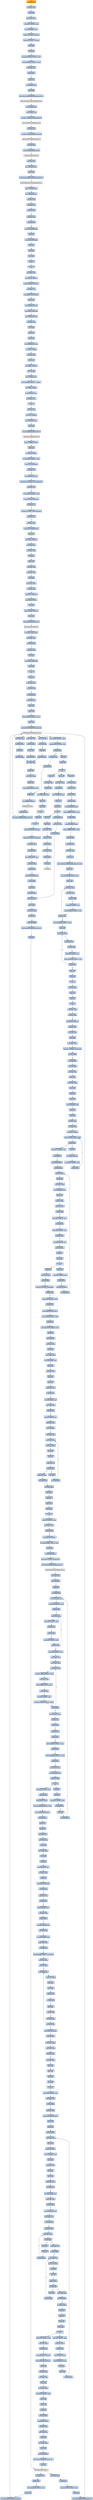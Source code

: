 digraph G {
node[shape=rectangle,style=filled,fillcolor=lightsteelblue,color=lightsteelblue]
bgcolor="transparent"
a0x00417189call_0x0041acdf[label="start\ncall 0x0041acdf",color="lightgrey",fillcolor="orange"];
a0x0041acdfmovl_edi_edi[label="0x0041acdf\nmovl %edi, %edi"];
a0x0041ace1pushl_ebp[label="0x0041ace1\npushl %ebp"];
a0x0041ace2movl_esp_ebp[label="0x0041ace2\nmovl %esp, %ebp"];
a0x0041ace4subl_0x10UINT8_esp[label="0x0041ace4\nsubl $0x10<UINT8>, %esp"];
a0x0041ace7movl_0x004063b8_eax[label="0x0041ace7\nmovl 0x004063b8, %eax"];
a0x0041acecandl_0x0UINT8__8ebp_[label="0x0041acec\nandl $0x0<UINT8>, -8(%ebp)"];
a0x0041acf0andl_0x0UINT8__4ebp_[label="0x0041acf0\nandl $0x0<UINT8>, -4(%ebp)"];
a0x0041acf4pushl_ebx[label="0x0041acf4\npushl %ebx"];
a0x0041acf5pushl_edi[label="0x0041acf5\npushl %edi"];
a0x0041acf6movl_0xbb40e64eUINT32_edi[label="0x0041acf6\nmovl $0xbb40e64e<UINT32>, %edi"];
a0x0041acfbmovl_0xffff0000UINT32_ebx[label="0x0041acfb\nmovl $0xffff0000<UINT32>, %ebx"];
a0x0041ad00cmpl_edi_eax[label="0x0041ad00\ncmpl %edi, %eax"];
a0x0041ad02je_0x0041ad11[label="0x0041ad02\nje 0x0041ad11"];
a0x0041ad11pushl_esi[label="0x0041ad11\npushl %esi"];
a0x0041ad12leal__8ebp__eax[label="0x0041ad12\nleal -8(%ebp), %eax"];
a0x0041ad15pushl_eax[label="0x0041ad15\npushl %eax"];
a0x0041ad16call_GetSystemTimeAsFileTime_kernel32_dll[label="0x0041ad16\ncall GetSystemTimeAsFileTime@kernel32.dll"];
GetSystemTimeAsFileTime_kernel32_dll[label="GetSystemTimeAsFileTime@kernel32.dll",color="lightgrey",fillcolor="lightgrey"];
a0x0041ad1cmovl__4ebp__esi[label="0x0041ad1c\nmovl -4(%ebp), %esi"];
a0x0041ad1fxorl__8ebp__esi[label="0x0041ad1f\nxorl -8(%ebp), %esi"];
a0x0041ad22call_GetCurrentProcessId_kernel32_dll[label="0x0041ad22\ncall GetCurrentProcessId@kernel32.dll"];
GetCurrentProcessId_kernel32_dll[label="GetCurrentProcessId@kernel32.dll",color="lightgrey",fillcolor="lightgrey"];
a0x0041ad28xorl_eax_esi[label="0x0041ad28\nxorl %eax, %esi"];
a0x0041ad2acall_GetCurrentThreadId_kernel32_dll[label="0x0041ad2a\ncall GetCurrentThreadId@kernel32.dll"];
GetCurrentThreadId_kernel32_dll[label="GetCurrentThreadId@kernel32.dll",color="lightgrey",fillcolor="lightgrey"];
a0x0041ad30xorl_eax_esi[label="0x0041ad30\nxorl %eax, %esi"];
a0x0041ad32call_GetTickCount_kernel32_dll[label="0x0041ad32\ncall GetTickCount@kernel32.dll"];
GetTickCount_kernel32_dll[label="GetTickCount@kernel32.dll",color="lightgrey",fillcolor="lightgrey"];
a0x0041ad38xorl_eax_esi[label="0x0041ad38\nxorl %eax, %esi"];
a0x0041ad3aleal__16ebp__eax[label="0x0041ad3a\nleal -16(%ebp), %eax"];
a0x0041ad3dpushl_eax[label="0x0041ad3d\npushl %eax"];
a0x0041ad3ecall_QueryPerformanceCounter_kernel32_dll[label="0x0041ad3e\ncall QueryPerformanceCounter@kernel32.dll"];
QueryPerformanceCounter_kernel32_dll[label="QueryPerformanceCounter@kernel32.dll",color="lightgrey",fillcolor="lightgrey"];
a0x0041ad44movl__12ebp__eax[label="0x0041ad44\nmovl -12(%ebp), %eax"];
a0x0041ad47xorl__16ebp__eax[label="0x0041ad47\nxorl -16(%ebp), %eax"];
a0x0041ad4axorl_eax_esi[label="0x0041ad4a\nxorl %eax, %esi"];
a0x0041ad4ccmpl_edi_esi[label="0x0041ad4c\ncmpl %edi, %esi"];
a0x0041ad4ejne_0x0041ad57[label="0x0041ad4e\njne 0x0041ad57"];
a0x0041ad57testl_esi_ebx[label="0x0041ad57\ntestl %esi, %ebx"];
a0x0041ad59jne_0x0041ad62[label="0x0041ad59\njne 0x0041ad62"];
a0x0041ad62movl_esi_0x004063b8[label="0x0041ad62\nmovl %esi, 0x004063b8"];
a0x0041ad68notl_esi[label="0x0041ad68\nnotl %esi"];
a0x0041ad6amovl_esi_0x004063bc[label="0x0041ad6a\nmovl %esi, 0x004063bc"];
a0x0041ad70popl_esi[label="0x0041ad70\npopl %esi"];
a0x0041ad71popl_edi[label="0x0041ad71\npopl %edi"];
a0x0041ad72popl_ebx[label="0x0041ad72\npopl %ebx"];
a0x0041ad73leave_[label="0x0041ad73\nleave "];
a0x0041ad74ret[label="0x0041ad74\nret"];
a0x0041718ejmp_0x0041700b[label="0x0041718e\njmp 0x0041700b"];
a0x0041700bpushl_0x58UINT8[label="0x0041700b\npushl $0x58<UINT8>"];
a0x0041700dpushl_0x403320UINT32[label="0x0041700d\npushl $0x403320<UINT32>"];
a0x00417012call_0x00417194[label="0x00417012\ncall 0x00417194"];
a0x00417194pushl_0x4171f0UINT32[label="0x00417194\npushl $0x4171f0<UINT32>"];
a0x00417199pushl_fs_0[label="0x00417199\npushl %fs:0"];
a0x004171a0movl_0x10esp__eax[label="0x004171a0\nmovl 0x10(%esp), %eax"];
a0x004171a4movl_ebp_0x10esp_[label="0x004171a4\nmovl %ebp, 0x10(%esp)"];
a0x004171a8leal_0x10esp__ebp[label="0x004171a8\nleal 0x10(%esp), %ebp"];
a0x004171acsubl_eax_esp[label="0x004171ac\nsubl %eax, %esp"];
a0x004171aepushl_ebx[label="0x004171ae\npushl %ebx"];
a0x004171afpushl_esi[label="0x004171af\npushl %esi"];
a0x004171b0pushl_edi[label="0x004171b0\npushl %edi"];
a0x004171b1movl_0x004063b8_eax[label="0x004171b1\nmovl 0x004063b8, %eax"];
a0x004171b6xorl_eax__4ebp_[label="0x004171b6\nxorl %eax, -4(%ebp)"];
a0x004171b9xorl_ebp_eax[label="0x004171b9\nxorl %ebp, %eax"];
a0x004171bbpushl_eax[label="0x004171bb\npushl %eax"];
a0x004171bcmovl_esp__24ebp_[label="0x004171bc\nmovl %esp, -24(%ebp)"];
a0x004171bfpushl__8ebp_[label="0x004171bf\npushl -8(%ebp)"];
a0x004171c2movl__4ebp__eax[label="0x004171c2\nmovl -4(%ebp), %eax"];
a0x004171c5movl_0xfffffffeUINT32__4ebp_[label="0x004171c5\nmovl $0xfffffffe<UINT32>, -4(%ebp)"];
a0x004171ccmovl_eax__8ebp_[label="0x004171cc\nmovl %eax, -8(%ebp)"];
a0x004171cfleal__16ebp__eax[label="0x004171cf\nleal -16(%ebp), %eax"];
a0x004171d2movl_eax_fs_0[label="0x004171d2\nmovl %eax, %fs:0"];
a0x004171d8ret[label="0x004171d8\nret"];
a0x00417017xorl_esi_esi[label="0x00417017\nxorl %esi, %esi"];
a0x00417019movl_esi__4ebp_[label="0x00417019\nmovl %esi, -4(%ebp)"];
a0x0041701cleal__104ebp__eax[label="0x0041701c\nleal -104(%ebp), %eax"];
a0x0041701fpushl_eax[label="0x0041701f\npushl %eax"];
a0x00417020call_GetStartupInfoA_kernel32_dll[label="0x00417020\ncall GetStartupInfoA@kernel32.dll"];
GetStartupInfoA_kernel32_dll[label="GetStartupInfoA@kernel32.dll",color="lightgrey",fillcolor="lightgrey"];
a0x00417026pushl_0xfffffffeUINT8[label="0x00417026\npushl $0xfffffffe<UINT8>"];
a0x00417028popl_edi[label="0x00417028\npopl %edi"];
a0x00417029movl_edi__4ebp_[label="0x00417029\nmovl %edi, -4(%ebp)"];
a0x0041702cmovl_0x5a4dUINT32_eax[label="0x0041702c\nmovl $0x5a4d<UINT32>, %eax"];
a0x00417031cmpw_ax_0x00400000[label="0x00417031\ncmpw %ax, 0x00400000"];
a0x00417038jne_0x00417072[label="0x00417038\njne 0x00417072"];
a0x0041703amovl_0x0040003c_eax[label="0x0041703a\nmovl 0x0040003c, %eax"];
a0x0041703fcmpl_0x4550UINT32_0x400000eax_[label="0x0041703f\ncmpl $0x4550<UINT32>, 0x400000(%eax)"];
a0x00417049jne_0x00417072[label="0x00417049\njne 0x00417072"];
a0x0041704bmovl_0x10bUINT32_ecx[label="0x0041704b\nmovl $0x10b<UINT32>, %ecx"];
a0x00417050cmpw_cx_0x400018eax_[label="0x00417050\ncmpw %cx, 0x400018(%eax)"];
a0x00417057jne_0x00417072[label="0x00417057\njne 0x00417072"];
a0x00417059cmpl_0xeUINT8_0x400074eax_[label="0x00417059\ncmpl $0xe<UINT8>, 0x400074(%eax)"];
a0x00417060jbe_0x00417072[label="0x00417060\njbe 0x00417072"];
a0x00417062xorl_ecx_ecx[label="0x00417062\nxorl %ecx, %ecx"];
a0x00417064cmpl_esi_0x4000e8eax_[label="0x00417064\ncmpl %esi, 0x4000e8(%eax)"];
a0x0041706asetne_cl[label="0x0041706a\nsetne %cl"];
a0x0041706dmovl_ecx__28ebp_[label="0x0041706d\nmovl %ecx, -28(%ebp)"];
a0x00417070jmp_0x00417075[label="0x00417070\njmp 0x00417075"];
a0x00417075xorl_ebx_ebx[label="0x00417075\nxorl %ebx, %ebx"];
a0x00417077incl_ebx[label="0x00417077\nincl %ebx"];
a0x00417078pushl_ebx[label="0x00417078\npushl %ebx"];
a0x00417079call_0x004175fa[label="0x00417079\ncall 0x004175fa"];
a0x004175famovl_edi_edi[label="0x004175fa\nmovl %edi, %edi"];
a0x004175fcpushl_ebp[label="0x004175fc\npushl %ebp"];
a0x004175fdmovl_esp_ebp[label="0x004175fd\nmovl %esp, %ebp"];
a0x004175ffxorl_eax_eax[label="0x004175ff\nxorl %eax, %eax"];
a0x00417601cmpl_eax_0x8ebp_[label="0x00417601\ncmpl %eax, 0x8(%ebp)"];
a0x00417604pushl_0x0UINT8[label="0x00417604\npushl $0x0<UINT8>"];
a0x00417606sete_al[label="0x00417606\nsete %al"];
a0x00417609pushl_0x1000UINT32[label="0x00417609\npushl $0x1000<UINT32>"];
a0x0041760epushl_eax[label="0x0041760e\npushl %eax"];
a0x0041760fcall_HeapCreate_kernel32_dll[label="0x0041760f\ncall HeapCreate@kernel32.dll"];
HeapCreate_kernel32_dll[label="HeapCreate@kernel32.dll",color="lightgrey",fillcolor="lightgrey"];
a0x00417615movl_eax_0x0041ebb4[label="0x00417615\nmovl %eax, 0x0041ebb4"];
a0x0041761atestl_eax_eax[label="0x0041761a\ntestl %eax, %eax"];
a0x0041761cjne_0x00417620[label="0x0041761c\njne 0x00417620"];
a0x00417620xorl_eax_eax[label="0x00417620\nxorl %eax, %eax"];
a0x00417622incl_eax[label="0x00417622\nincl %eax"];
a0x00417623movl_eax_0x0041f890[label="0x00417623\nmovl %eax, 0x0041f890"];
a0x00417628popl_ebp[label="0x00417628\npopl %ebp"];
a0x00417629ret[label="0x00417629\nret"];
a0x0041707epopl_ecx[label="0x0041707e\npopl %ecx"];
a0x0041707ftestl_eax_eax[label="0x0041707f\ntestl %eax, %eax"];
a0x00417081jne_0x0041708b[label="0x00417081\njne 0x0041708b"];
a0x0041708bcall_0x00419643[label="0x0041708b\ncall 0x00419643"];
a0x00419643movl_edi_edi[label="0x00419643\nmovl %edi, %edi"];
a0x00419645pushl_esi[label="0x00419645\npushl %esi"];
a0x00419646pushl_edi[label="0x00419646\npushl %edi"];
a0x00419647movl_0x401aacUINT32_esi[label="0x00419647\nmovl $0x401aac<UINT32>, %esi"];
a0x0041964cpushl_esi[label="0x0041964c\npushl %esi"];
a0x0041964dcall_GetModuleHandleW_kernel32_dll[label="0x0041964d\ncall GetModuleHandleW@kernel32.dll"];
GetModuleHandleW_kernel32_dll[label="GetModuleHandleW@kernel32.dll",color="lightgrey",fillcolor="lightgrey"];
a0x00419653testl_eax_eax[label="0x00419653\ntestl %eax, %eax"];
a0x00419655jne_0x0041965e[label="0x00419655\njne 0x0041965e"];
a0x00419657pushl_esi[label="0x00419657\npushl %esi"];
a0x00419658call_0x0041829d[label="0x00419658\ncall 0x0041829d"];
a0x0041829dmovl_edi_edi[label="0x0041829d\nmovl %edi, %edi"];
a0x0041829fpushl_ebp[label="0x0041829f\npushl %ebp"];
a0x004182a0movl_esp_ebp[label="0x004182a0\nmovl %esp, %ebp"];
a0x004182a2pushl_edi[label="0x004182a2\npushl %edi"];
a0x004182a3movl_0x3e8UINT32_edi[label="0x004182a3\nmovl $0x3e8<UINT32>, %edi"];
a0x004182a8pushl_edi[label="0x004182a8\npushl %edi"];
a0x004182a9call_Sleep_kernel32_dll[label="0x004182a9\ncall Sleep@kernel32.dll"];
Sleep_kernel32_dll[label="Sleep@kernel32.dll",color="lightgrey",fillcolor="lightgrey"];
a0x004182afpushl_0x8ebp_[label="0x004182af\npushl 0x8(%ebp)"];
a0x004182b2call_GetModuleHandleW_kernel32_dll[label="0x004182b2\ncall GetModuleHandleW@kernel32.dll"];
a0x004182b8addl_0x3e8UINT32_edi[label="0x004182b8\naddl $0x3e8<UINT32>, %edi"];
a0x004182becmpl_0xea60UINT32_edi[label="0x004182be\ncmpl $0xea60<UINT32>, %edi"];
a0x004182c4ja_0x004182ca[label="0x004182c4\nja 0x004182ca"];
a0x004182c6testl_eax_eax[label="0x004182c6\ntestl %eax, %eax"];
a0x004182c8je_0x004182a8[label="0x004182c8\nje 0x004182a8"];
a0x004182capopl_edi[label="0x004182ca\npopl %edi"];
a0x004182cbpopl_ebp[label="0x004182cb\npopl %ebp"];
a0x004182ccret[label="0x004182cc\nret"];
a0x0041965dpopl_ecx[label="0x0041965d\npopl %ecx"];
a0x0041965emovl_eax_edi[label="0x0041965e\nmovl %eax, %edi"];
a0x00419660testl_edi_edi[label="0x00419660\ntestl %edi, %edi"];
a0x00419662je_0x004197c6[label="0x00419662\nje 0x004197c6"];
a0x004197c6call_0x0041935d[label="0x004197c6\ncall 0x0041935d"];
a0x0041935dmovl_0x004069d8_eax[label="0x0041935d\nmovl 0x004069d8, %eax"];
a0x00419362cmpl_0xffffffffUINT8_eax[label="0x00419362\ncmpl $0xffffffff<UINT8>, %eax"];
a0x00419365je_0x0041937d[label="0x00419365\nje 0x0041937d"];
a0x0041937dmovl_0x004069dc_eax[label="0x0041937d\nmovl 0x004069dc, %eax"];
a0x00419382cmpl_0xffffffffUINT8_eax[label="0x00419382\ncmpl $0xffffffff<UINT8>, %eax"];
a0x00419385je_0x00419395[label="0x00419385\nje 0x00419395"];
a0x00419395jmp_0x00417675[label="0x00419395\njmp 0x00417675"];
a0x00417675movl_edi_edi[label="0x00417675\nmovl %edi, %edi"];
a0x00417677pushl_ebx[label="0x00417677\npushl %ebx"];
a0x00417678movl_DeleteCriticalSection_kernel32_dll_ebx[label="0x00417678\nmovl DeleteCriticalSection@kernel32.dll, %ebx"];
a0x0041767epushl_esi[label="0x0041767e\npushl %esi"];
a0x0041767fmovl_0x4061d8UINT32_esi[label="0x0041767f\nmovl $0x4061d8<UINT32>, %esi"];
a0x00417684pushl_edi[label="0x00417684\npushl %edi"];
a0x00417685movl_esi__edi[label="0x00417685\nmovl (%esi), %edi"];
a0x00417687testl_edi_edi[label="0x00417687\ntestl %edi, %edi"];
a0x00417689je_0x0041769e[label="0x00417689\nje 0x0041769e"];
a0x0041769eaddl_0x8UINT8_esi[label="0x0041769e\naddl $0x8<UINT8>, %esi"];
a0x004176a1cmpl_0x4062f8UINT32_esi[label="0x004176a1\ncmpl $0x4062f8<UINT32>, %esi"];
a0x004176a7jl_0x00417685[label="0x004176a7\njl 0x00417685"];
a0x004176a9movl_0x4061d8UINT32_esi[label="0x004176a9\nmovl $0x4061d8<UINT32>, %esi"];
a0x004176aepopl_edi[label="0x004176ae\npopl %edi"];
a0x004176afmovl_esi__eax[label="0x004176af\nmovl (%esi), %eax"];
a0x004176b1testl_eax_eax[label="0x004176b1\ntestl %eax, %eax"];
a0x004176b3je_0x004176be[label="0x004176b3\nje 0x004176be"];
a0x004176beaddl_0x8UINT8_esi[label="0x004176be\naddl $0x8<UINT8>, %esi"];
a0x004176c1cmpl_0x4062f8UINT32_esi[label="0x004176c1\ncmpl $0x4062f8<UINT32>, %esi"];
a0x004176c7jl_0x004176af[label="0x004176c7\njl 0x004176af"];
a0x004176c9popl_esi[label="0x004176c9\npopl %esi"];
a0x004176capopl_ebx[label="0x004176ca\npopl %ebx"];
a0x004176cbret[label="0x004176cb\nret"];
a0x004197cbxorl_eax_eax[label="0x004197cb\nxorl %eax, %eax"];
a0x004197cdpopl_edi[label="0x004197cd\npopl %edi"];
a0x004197cepopl_esi[label="0x004197ce\npopl %esi"];
a0x004197cfret[label="0x004197cf\nret"];
a0x00417090testl_eax_eax[label="0x00417090\ntestl %eax, %eax"];
a0x00417092jne_0x0041709c[label="0x00417092\njne 0x0041709c"];
a0x00417094pushl_0x10UINT8[label="0x00417094\npushl $0x10<UINT8>"];
a0x00417096call_0x00416fe2[label="0x00417096\ncall 0x00416fe2"];
a0x00416fe2movl_edi_edi[label="0x00416fe2\nmovl %edi, %edi"];
a0x00416fe4pushl_ebp[label="0x00416fe4\npushl %ebp"];
a0x00416fe5movl_esp_ebp[label="0x00416fe5\nmovl %esp, %ebp"];
a0x00416fe7cmpl_0x1UINT8_0x0041ebb0[label="0x00416fe7\ncmpl $0x1<UINT8>, 0x0041ebb0"];
a0x00416feejne_0x00416ff5[label="0x00416fee\njne 0x00416ff5"];
a0x00416ff5pushl_0x8ebp_[label="0x00416ff5\npushl 0x8(%ebp)"];
a0x00416ff8call_0x004185d5[label="0x00416ff8\ncall 0x004185d5"];
a0x004185d5movl_edi_edi[label="0x004185d5\nmovl %edi, %edi"];
a0x004185d7pushl_ebp[label="0x004185d7\npushl %ebp"];
a0x004185d8movl_esp_ebp[label="0x004185d8\nmovl %esp, %ebp"];
a0x004185dapushl_ecx[label="0x004185da\npushl %ecx"];
a0x004185dbpushl_ecx[label="0x004185db\npushl %ecx"];
a0x004185dcpushl_ebx[label="0x004185dc\npushl %ebx"];
a0x004185ddmovl_0x8ebp__ebx[label="0x004185dd\nmovl 0x8(%ebp), %ebx"];
a0x004185e0pushl_esi[label="0x004185e0\npushl %esi"];
a0x004185e1pushl_edi[label="0x004185e1\npushl %edi"];
a0x004185e2xorl_esi_esi[label="0x004185e2\nxorl %esi, %esi"];
a0x004185e4xorl_edi_edi[label="0x004185e4\nxorl %edi, %edi"];
a0x004185e6movl_edi__4ebp_[label="0x004185e6\nmovl %edi, -4(%ebp)"];
a0x004185e9cmpl_0x406300edi8__ebx[label="0x004185e9\ncmpl 0x406300(,%edi,8), %ebx"];
a0x004185f0je_0x004185fb[label="0x004185f0\nje 0x004185fb"];
a0x004185f2incl_edi[label="0x004185f2\nincl %edi"];
a0x004185f3movl_edi__4ebp_[label="0x004185f3\nmovl %edi, -4(%ebp)"];
a0x004185f6cmpl_0x17UINT8_edi[label="0x004185f6\ncmpl $0x17<UINT8>, %edi"];
a0x004185f9jb_0x004185e9[label="0x004185f9\njb 0x004185e9"];
a0x004185fbcmpl_0x17UINT8_edi[label="0x004185fb\ncmpl $0x17<UINT8>, %edi"];
a0x004185fejae_0x0041877b[label="0x004185fe\njae 0x0041877b"];
a0x00418604pushl_0x3UINT8[label="0x00418604\npushl $0x3<UINT8>"];
a0x00418606call_0x0041b5d7[label="0x00418606\ncall 0x0041b5d7"];
a0x0041b5d7movl_edi_edi[label="0x0041b5d7\nmovl %edi, %edi"];
a0x0041b5d9pushl_ebp[label="0x0041b5d9\npushl %ebp"];
a0x0041b5damovl_esp_ebp[label="0x0041b5da\nmovl %esp, %ebp"];
a0x0041b5dcmovl_0x8ebp__ecx[label="0x0041b5dc\nmovl 0x8(%ebp), %ecx"];
a0x0041b5dfpushl_esi[label="0x0041b5df\npushl %esi"];
a0x0041b5e0xorl_esi_esi[label="0x0041b5e0\nxorl %esi, %esi"];
a0x0041b5e2cmpl_esi_ecx[label="0x0041b5e2\ncmpl %esi, %ecx"];
a0x0041b5e4jl_0x0041b604[label="0x0041b5e4\njl 0x0041b604"];
a0x0041b5e6cmpl_0x2UINT8_ecx[label="0x0041b5e6\ncmpl $0x2<UINT8>, %ecx"];
a0x0041b5e9jle_0x0041b5f7[label="0x0041b5e9\njle 0x0041b5f7"];
a0x0041b5ebcmpl_0x3UINT8_ecx[label="0x0041b5eb\ncmpl $0x3<UINT8>, %ecx"];
a0x0041b5eejne_0x0041b604[label="0x0041b5ee\njne 0x0041b604"];
a0x0041b5f0movl_0x0041ebb0_eax[label="0x0041b5f0\nmovl 0x0041ebb0, %eax"];
a0x0041b5f5jmp_0x0041b61f[label="0x0041b5f5\njmp 0x0041b61f"];
a0x0041b61fpopl_esi[label="0x0041b61f\npopl %esi"];
a0x0041b620popl_ebp[label="0x0041b620\npopl %ebp"];
a0x0041b621ret[label="0x0041b621\nret"];
a0x0041860bpopl_ecx[label="0x0041860b\npopl %ecx"];
a0x0041860ccmpl_0x1UINT8_eax[label="0x0041860c\ncmpl $0x1<UINT8>, %eax"];
a0x0041860fje_0x00418749[label="0x0041860f\nje 0x00418749"];
a0x00418615pushl_0x3UINT8[label="0x00418615\npushl $0x3<UINT8>"];
a0x00418617call_0x0041b5d7[label="0x00418617\ncall 0x0041b5d7"];
a0x0041861cpopl_ecx[label="0x0041861c\npopl %ecx"];
a0x0041861dtestl_eax_eax[label="0x0041861d\ntestl %eax, %eax"];
a0x0041861fjne_0x0041862e[label="0x0041861f\njne 0x0041862e"];
a0x00418621cmpl_0x1UINT8_0x00406058[label="0x00418621\ncmpl $0x1<UINT8>, 0x00406058"];
a0x00418628je_0x00418749[label="0x00418628\nje 0x00418749"];
a0x0041862ecmpl_0xfcUINT32_ebx[label="0x0041862e\ncmpl $0xfc<UINT32>, %ebx"];
a0x00418634je_0x0041877b[label="0x00418634\nje 0x0041877b"];
a0x0041863apushl_0x4019f8UINT32[label="0x0041863a\npushl $0x4019f8<UINT32>"];
a0x0041863fmovl_0x314UINT32_ebx[label="0x0041863f\nmovl $0x314<UINT32>, %ebx"];
a0x00418644pushl_ebx[label="0x00418644\npushl %ebx"];
a0x00418645movl_0x41ed40UINT32_edi[label="0x00418645\nmovl $0x41ed40<UINT32>, %edi"];
a0x0041864apushl_edi[label="0x0041864a\npushl %edi"];
a0x0041864bcall_0x0041b56f[label="0x0041864b\ncall 0x0041b56f"];
a0x0041b56fmovl_edi_edi[label="0x0041b56f\nmovl %edi, %edi"];
a0x0041b571pushl_ebp[label="0x0041b571\npushl %ebp"];
a0x0041b572movl_esp_ebp[label="0x0041b572\nmovl %esp, %ebp"];
a0x0041b574movl_0x8ebp__ecx[label="0x0041b574\nmovl 0x8(%ebp), %ecx"];
a0x0041b577pushl_ebx[label="0x0041b577\npushl %ebx"];
a0x0041b578xorl_ebx_ebx[label="0x0041b578\nxorl %ebx, %ebx"];
a0x0041b57apushl_esi[label="0x0041b57a\npushl %esi"];
a0x0041b57bpushl_edi[label="0x0041b57b\npushl %edi"];
a0x0041b57ccmpl_ebx_ecx[label="0x0041b57c\ncmpl %ebx, %ecx"];
a0x0041b57eje_0x0041b587[label="0x0041b57e\nje 0x0041b587"];
a0x0041b580movl_0xcebp__edi[label="0x0041b580\nmovl 0xc(%ebp), %edi"];
a0x0041b583cmpl_ebx_edi[label="0x0041b583\ncmpl %ebx, %edi"];
a0x0041b585ja_0x0041b5a2[label="0x0041b585\nja 0x0041b5a2"];
a0x0041b5a2movl_0x10ebp__esi[label="0x0041b5a2\nmovl 0x10(%ebp), %esi"];
a0x0041b5a5cmpl_ebx_esi[label="0x0041b5a5\ncmpl %ebx, %esi"];
a0x0041b5a7jne_0x0041b5ad[label="0x0041b5a7\njne 0x0041b5ad"];
a0x0041b5admovl_ecx_edx[label="0x0041b5ad\nmovl %ecx, %edx"];
a0x0041b5afmovb_esi__al[label="0x0041b5af\nmovb (%esi), %al"];
a0x0041b5b1movb_al_edx_[label="0x0041b5b1\nmovb %al, (%edx)"];
a0x0041b5b3incl_edx[label="0x0041b5b3\nincl %edx"];
a0x0041b5b4incl_esi[label="0x0041b5b4\nincl %esi"];
a0x0041b5b5cmpb_bl_al[label="0x0041b5b5\ncmpb %bl, %al"];
a0x0041b5b7je_0x0041b5bc[label="0x0041b5b7\nje 0x0041b5bc"];
a0x0041b5b9decl_edi[label="0x0041b5b9\ndecl %edi"];
a0x0041b5bajne_0x0041b5af[label="0x0041b5ba\njne 0x0041b5af"];
a0x0041b5bccmpl_ebx_edi[label="0x0041b5bc\ncmpl %ebx, %edi"];
a0x0041b5bejne_0x0041b5d0[label="0x0041b5be\njne 0x0041b5d0"];
a0x0041b5d0xorl_eax_eax[label="0x0041b5d0\nxorl %eax, %eax"];
a0x0041b5d2popl_edi[label="0x0041b5d2\npopl %edi"];
a0x0041b5d3popl_esi[label="0x0041b5d3\npopl %esi"];
a0x0041b5d4popl_ebx[label="0x0041b5d4\npopl %ebx"];
a0x0041b5d5popl_ebp[label="0x0041b5d5\npopl %ebp"];
a0x0041b5d6ret[label="0x0041b5d6\nret"];
a0x00418650addl_0xcUINT8_esp[label="0x00418650\naddl $0xc<UINT8>, %esp"];
a0x00418653testl_eax_eax[label="0x00418653\ntestl %eax, %eax"];
a0x00418655je_0x00418664[label="0x00418655\nje 0x00418664"];
a0x00418664pushl_0x104UINT32[label="0x00418664\npushl $0x104<UINT32>"];
a0x00418669movl_0x41ed59UINT32_esi[label="0x00418669\nmovl $0x41ed59<UINT32>, %esi"];
a0x0041866epushl_esi[label="0x0041866e\npushl %esi"];
a0x0041866fpushl_0x0UINT8[label="0x0041866f\npushl $0x0<UINT8>"];
a0x00418671movb_0x0UINT8_0x0041ee5d[label="0x00418671\nmovb $0x0<UINT8>, 0x0041ee5d"];
a0x00418678call_GetModuleFileNameA_kernel32_dll[label="0x00418678\ncall GetModuleFileNameA@kernel32.dll"];
GetModuleFileNameA_kernel32_dll[label="GetModuleFileNameA@kernel32.dll",color="lightgrey",fillcolor="lightgrey"];
a0x0041867etestl_eax_eax[label="0x0041867e\ntestl %eax, %eax"];
a0x00418680jne_0x004186a8[label="0x00418680\njne 0x004186a8"];
a0x004186a8pushl_esi[label="0x004186a8\npushl %esi"];
a0x004186a9call_0x004197d0[label="0x004186a9\ncall 0x004197d0"];
a0x004197d0movl_0x4esp__ecx[label="0x004197d0\nmovl 0x4(%esp), %ecx"];
a0x004197d4testl_0x3UINT32_ecx[label="0x004197d4\ntestl $0x3<UINT32>, %ecx"];
a0x004197daje_0x00419800[label="0x004197da\nje 0x00419800"];
a0x004197dcmovb_ecx__al[label="0x004197dc\nmovb (%ecx), %al"];
a0x004197deaddl_0x1UINT8_ecx[label="0x004197de\naddl $0x1<UINT8>, %ecx"];
a0x004197e1testb_al_al[label="0x004197e1\ntestb %al, %al"];
a0x004197e3je_0x00419833[label="0x004197e3\nje 0x00419833"];
a0x004197e5testl_0x3UINT32_ecx[label="0x004197e5\ntestl $0x3<UINT32>, %ecx"];
a0x004197ebjne_0x004197dc[label="0x004197eb\njne 0x004197dc"];
a0x004197edaddl_0x0UINT32_eax[label="0x004197ed\naddl $0x0<UINT32>, %eax"];
a0x004197f2leal_esp__esp[label="0x004197f2\nleal (%esp), %esp"];
a0x004197f9leal_esp__esp[label="0x004197f9\nleal (%esp), %esp"];
a0x00419800movl_ecx__eax[label="0x00419800\nmovl (%ecx), %eax"];
a0x00419802movl_0x7efefeffUINT32_edx[label="0x00419802\nmovl $0x7efefeff<UINT32>, %edx"];
a0x00419807addl_eax_edx[label="0x00419807\naddl %eax, %edx"];
a0x00419809xorl_0xffffffffUINT8_eax[label="0x00419809\nxorl $0xffffffff<UINT8>, %eax"];
a0x0041980cxorl_edx_eax[label="0x0041980c\nxorl %edx, %eax"];
a0x0041980eaddl_0x4UINT8_ecx[label="0x0041980e\naddl $0x4<UINT8>, %ecx"];
a0x00419811testl_0x81010100UINT32_eax[label="0x00419811\ntestl $0x81010100<UINT32>, %eax"];
a0x00419816je_0x00419800[label="0x00419816\nje 0x00419800"];
a0x00419818movl__4ecx__eax[label="0x00419818\nmovl -4(%ecx), %eax"];
a0x0041981btestb_al_al[label="0x0041981b\ntestb %al, %al"];
a0x0041981dje_0x00419851[label="0x0041981d\nje 0x00419851"];
a0x0041981ftestb_ah_ah[label="0x0041981f\ntestb %ah, %ah"];
a0x00419821je_0x00419847[label="0x00419821\nje 0x00419847"];
a0x00419823testl_0xff0000UINT32_eax[label="0x00419823\ntestl $0xff0000<UINT32>, %eax"];
a0x00419828je_0x0041983d[label="0x00419828\nje 0x0041983d"];
a0x0041982atestl_0xff000000UINT32_eax[label="0x0041982a\ntestl $0xff000000<UINT32>, %eax"];
a0x0041982fje_0x00419833[label="0x0041982f\nje 0x00419833"];
a0x00419833leal__1ecx__eax[label="0x00419833\nleal -1(%ecx), %eax"];
a0x00419836movl_0x4esp__ecx[label="0x00419836\nmovl 0x4(%esp), %ecx"];
a0x0041983asubl_ecx_eax[label="0x0041983a\nsubl %ecx, %eax"];
a0x0041983cret[label="0x0041983c\nret"];
a0x004186aeincl_eax[label="0x004186ae\nincl %eax"];
a0x004186afpopl_ecx[label="0x004186af\npopl %ecx"];
a0x004186b0cmpl_0x3cUINT8_eax[label="0x004186b0\ncmpl $0x3c<UINT8>, %eax"];
a0x004186b3jbe_0x004186ed[label="0x004186b3\njbe 0x004186ed"];
a0x004186b5pushl_esi[label="0x004186b5\npushl %esi"];
a0x004186b6call_0x004197d0[label="0x004186b6\ncall 0x004197d0"];
a0x004186bbsubl_0x3bUINT8_esi[label="0x004186bb\nsubl $0x3b<UINT8>, %esi"];
a0x004186beaddl_esi_eax[label="0x004186be\naddl %esi, %eax"];
a0x004186c0pushl_0x3UINT8[label="0x004186c0\npushl $0x3<UINT8>"];
a0x004186c2movl_0x41f054UINT32_ecx[label="0x004186c2\nmovl $0x41f054<UINT32>, %ecx"];
a0x004186c7pushl_0x4019dcUINT32[label="0x004186c7\npushl $0x4019dc<UINT32>"];
a0x004186ccsubl_eax_ecx[label="0x004186cc\nsubl %eax, %ecx"];
a0x004186cepushl_ecx[label="0x004186ce\npushl %ecx"];
a0x004186cfpushl_eax[label="0x004186cf\npushl %eax"];
a0x004186d0call_0x0041b4ba[label="0x004186d0\ncall 0x0041b4ba"];
a0x0041b4bamovl_edi_edi[label="0x0041b4ba\nmovl %edi, %edi"];
a0x0041b4bcpushl_ebp[label="0x0041b4bc\npushl %ebp"];
a0x0041b4bdmovl_esp_ebp[label="0x0041b4bd\nmovl %esp, %ebp"];
a0x0041b4bfpushl_ebx[label="0x0041b4bf\npushl %ebx"];
a0x0041b4c0pushl_esi[label="0x0041b4c0\npushl %esi"];
a0x0041b4c1movl_0x8ebp__esi[label="0x0041b4c1\nmovl 0x8(%ebp), %esi"];
a0x0041b4c4xorl_ebx_ebx[label="0x0041b4c4\nxorl %ebx, %ebx"];
a0x0041b4c6pushl_edi[label="0x0041b4c6\npushl %edi"];
a0x0041b4c7cmpl_ebx_0x14ebp_[label="0x0041b4c7\ncmpl %ebx, 0x14(%ebp)"];
a0x0041b4cajne_0x0041b4dc[label="0x0041b4ca\njne 0x0041b4dc"];
a0x0041b4dccmpl_ebx_esi[label="0x0041b4dc\ncmpl %ebx, %esi"];
a0x0041b4deje_0x0041b4e7[label="0x0041b4de\nje 0x0041b4e7"];
a0x0041b4e0movl_0xcebp__edi[label="0x0041b4e0\nmovl 0xc(%ebp), %edi"];
a0x0041b4e3cmpl_ebx_edi[label="0x0041b4e3\ncmpl %ebx, %edi"];
a0x0041b4e5ja_0x0041b502[label="0x0041b4e5\nja 0x0041b502"];
a0x0041b502cmpl_ebx_0x14ebp_[label="0x0041b502\ncmpl %ebx, 0x14(%ebp)"];
a0x0041b505jne_0x0041b50b[label="0x0041b505\njne 0x0041b50b"];
a0x0041b50bmovl_0x10ebp__edx[label="0x0041b50b\nmovl 0x10(%ebp), %edx"];
a0x0041b50ecmpl_ebx_edx[label="0x0041b50e\ncmpl %ebx, %edx"];
a0x0041b510jne_0x0041b516[label="0x0041b510\njne 0x0041b516"];
a0x0041b516cmpl_0xffffffffUINT8_0x14ebp_[label="0x0041b516\ncmpl $0xffffffff<UINT8>, 0x14(%ebp)"];
a0x0041b51amovl_esi_eax[label="0x0041b51a\nmovl %esi, %eax"];
a0x0041b51cjne_0x0041b52d[label="0x0041b51c\njne 0x0041b52d"];
a0x0041b52dmovb_edx__cl[label="0x0041b52d\nmovb (%edx), %cl"];
a0x0041b52fmovb_cl_eax_[label="0x0041b52f\nmovb %cl, (%eax)"];
a0x0041b531incl_eax[label="0x0041b531\nincl %eax"];
a0x0041b532incl_edx[label="0x0041b532\nincl %edx"];
a0x0041b533cmpb_bl_cl[label="0x0041b533\ncmpb %bl, %cl"];
a0x0041b535je_0x0041b53f[label="0x0041b535\nje 0x0041b53f"];
a0x0041b537decl_edi[label="0x0041b537\ndecl %edi"];
a0x0041b538je_0x0041b53f[label="0x0041b538\nje 0x0041b53f"];
a0x0041b53adecl_0x14ebp_[label="0x0041b53a\ndecl 0x14(%ebp)"];
a0x0041b53djne_0x0041b52d[label="0x0041b53d\njne 0x0041b52d"];
a0x0041b53fcmpl_ebx_0x14ebp_[label="0x0041b53f\ncmpl %ebx, 0x14(%ebp)"];
a0x0041b542jne_0x0041b546[label="0x0041b542\njne 0x0041b546"];
a0x0041b544movb_bl_eax_[label="0x0041b544\nmovb %bl, (%eax)"];
a0x0041b546cmpl_ebx_edi[label="0x0041b546\ncmpl %ebx, %edi"];
a0x0041b548jne_0x0041b4d5[label="0x0041b548\njne 0x0041b4d5"];
a0x0041b4d5xorl_eax_eax[label="0x0041b4d5\nxorl %eax, %eax"];
a0x0041b4d7popl_edi[label="0x0041b4d7\npopl %edi"];
a0x0041b4d8popl_esi[label="0x0041b4d8\npopl %esi"];
a0x0041b4d9popl_ebx[label="0x0041b4d9\npopl %ebx"];
a0x0041b4dapopl_ebp[label="0x0041b4da\npopl %ebp"];
a0x0041b4dbret[label="0x0041b4db\nret"];
a0x004186d5addl_0x14UINT8_esp[label="0x004186d5\naddl $0x14<UINT8>, %esp"];
a0x004186d8testl_eax_eax[label="0x004186d8\ntestl %eax, %eax"];
a0x004186daje_0x004186ed[label="0x004186da\nje 0x004186ed"];
a0x004186edxorl_esi_esi[label="0x004186ed\nxorl %esi, %esi"];
a0x004186efpushl_0x4019d8UINT32[label="0x004186ef\npushl $0x4019d8<UINT32>"];
a0x004186f4pushl_ebx[label="0x004186f4\npushl %ebx"];
a0x004186f5pushl_edi[label="0x004186f5\npushl %edi"];
a0x004186f6call_0x0041b446[label="0x004186f6\ncall 0x0041b446"];
a0x0041b446movl_edi_edi[label="0x0041b446\nmovl %edi, %edi"];
a0x0041b448pushl_ebp[label="0x0041b448\npushl %ebp"];
a0x0041b449movl_esp_ebp[label="0x0041b449\nmovl %esp, %ebp"];
a0x0041b44bmovl_0x8ebp__eax[label="0x0041b44b\nmovl 0x8(%ebp), %eax"];
a0x0041b44epushl_ebx[label="0x0041b44e\npushl %ebx"];
a0x0041b44fxorl_ebx_ebx[label="0x0041b44f\nxorl %ebx, %ebx"];
a0x0041b451pushl_esi[label="0x0041b451\npushl %esi"];
a0x0041b452pushl_edi[label="0x0041b452\npushl %edi"];
a0x0041b453cmpl_ebx_eax[label="0x0041b453\ncmpl %ebx, %eax"];
a0x0041b455je_0x0041b45e[label="0x0041b455\nje 0x0041b45e"];
a0x0041b457movl_0xcebp__edi[label="0x0041b457\nmovl 0xc(%ebp), %edi"];
a0x0041b45acmpl_ebx_edi[label="0x0041b45a\ncmpl %ebx, %edi"];
a0x0041b45cja_0x0041b479[label="0x0041b45c\nja 0x0041b479"];
a0x0041b479movl_0x10ebp__esi[label="0x0041b479\nmovl 0x10(%ebp), %esi"];
a0x0041b47ccmpl_ebx_esi[label="0x0041b47c\ncmpl %ebx, %esi"];
a0x0041b47ejne_0x0041b484[label="0x0041b47e\njne 0x0041b484"];
a0x0041b484movl_eax_edx[label="0x0041b484\nmovl %eax, %edx"];
a0x0041b486cmpb_bl_edx_[label="0x0041b486\ncmpb %bl, (%edx)"];
a0x0041b488je_0x0041b48e[label="0x0041b488\nje 0x0041b48e"];
a0x0041b48aincl_edx[label="0x0041b48a\nincl %edx"];
a0x0041b48bdecl_edi[label="0x0041b48b\ndecl %edi"];
a0x0041b48cjne_0x0041b486[label="0x0041b48c\njne 0x0041b486"];
a0x0041b48ecmpl_ebx_edi[label="0x0041b48e\ncmpl %ebx, %edi"];
a0x0041b490je_0x0041b480[label="0x0041b490\nje 0x0041b480"];
a0x0041b492movb_esi__cl[label="0x0041b492\nmovb (%esi), %cl"];
a0x0041b494movb_cl_edx_[label="0x0041b494\nmovb %cl, (%edx)"];
a0x0041b496incl_edx[label="0x0041b496\nincl %edx"];
a0x0041b497incl_esi[label="0x0041b497\nincl %esi"];
a0x0041b498cmpb_bl_cl[label="0x0041b498\ncmpb %bl, %cl"];
a0x0041b49aje_0x0041b49f[label="0x0041b49a\nje 0x0041b49f"];
a0x0041b49cdecl_edi[label="0x0041b49c\ndecl %edi"];
a0x0041b49djne_0x0041b492[label="0x0041b49d\njne 0x0041b492"];
a0x0041b49fcmpl_ebx_edi[label="0x0041b49f\ncmpl %ebx, %edi"];
a0x0041b4a1jne_0x0041b4b3[label="0x0041b4a1\njne 0x0041b4b3"];
a0x0041b4b3xorl_eax_eax[label="0x0041b4b3\nxorl %eax, %eax"];
a0x0041b4b5popl_edi[label="0x0041b4b5\npopl %edi"];
a0x0041b4b6popl_esi[label="0x0041b4b6\npopl %esi"];
a0x0041b4b7popl_ebx[label="0x0041b4b7\npopl %ebx"];
a0x0041b4b8popl_ebp[label="0x0041b4b8\npopl %ebp"];
a0x0041b4b9ret[label="0x0041b4b9\nret"];
a0x004186fbaddl_0xcUINT8_esp[label="0x004186fb\naddl $0xc<UINT8>, %esp"];
a0x004186fetestl_eax_eax[label="0x004186fe\ntestl %eax, %eax"];
a0x00418700je_0x0041870f[label="0x00418700\nje 0x0041870f"];
a0x0041870fmovl__4ebp__eax[label="0x0041870f\nmovl -4(%ebp), %eax"];
a0x00418712pushl_0x406304eax8_[label="0x00418712\npushl 0x406304(,%eax,8)"];
a0x00418719pushl_ebx[label="0x00418719\npushl %ebx"];
a0x0041871apushl_edi[label="0x0041871a\npushl %edi"];
a0x0041871bcall_0x0041b446[label="0x0041871b\ncall 0x0041b446"];
a0x00418720addl_0xcUINT8_esp[label="0x00418720\naddl $0xc<UINT8>, %esp"];
a0x00418723testl_eax_eax[label="0x00418723\ntestl %eax, %eax"];
a0x00418725je_0x00418734[label="0x00418725\nje 0x00418734"];
a0x00418734pushl_0x12010UINT32[label="0x00418734\npushl $0x12010<UINT32>"];
a0x00418739pushl_0x4019b0UINT32[label="0x00418739\npushl $0x4019b0<UINT32>"];
a0x0041873epushl_edi[label="0x0041873e\npushl %edi"];
a0x0041873fcall_0x0041b2dd[label="0x0041873f\ncall 0x0041b2dd"];
a0x0041b2ddmovl_edi_edi[label="0x0041b2dd\nmovl %edi, %edi"];
a0x0041b2dfpushl_ebp[label="0x0041b2df\npushl %ebp"];
a0x0041b2e0movl_esp_ebp[label="0x0041b2e0\nmovl %esp, %ebp"];
a0x0041b2e2subl_0x14UINT8_esp[label="0x0041b2e2\nsubl $0x14<UINT8>, %esp"];
a0x0041b2e5pushl_ebx[label="0x0041b2e5\npushl %ebx"];
a0x0041b2e6pushl_esi[label="0x0041b2e6\npushl %esi"];
a0x0041b2e7pushl_edi[label="0x0041b2e7\npushl %edi"];
a0x0041b2e8call_0x004192a5[label="0x0041b2e8\ncall 0x004192a5"];
a0x004192a5pushl_0x0UINT8[label="0x004192a5\npushl $0x0<UINT8>"];
a0x004192a7call_0x00419233[label="0x004192a7\ncall 0x00419233"];
a0x00419233movl_edi_edi[label="0x00419233\nmovl %edi, %edi"];
a0x00419235pushl_ebp[label="0x00419235\npushl %ebp"];
a0x00419236movl_esp_ebp[label="0x00419236\nmovl %esp, %ebp"];
a0x00419238pushl_esi[label="0x00419238\npushl %esi"];
a0x00419239pushl_0x004069dc[label="0x00419239\npushl 0x004069dc"];
a0x0041923fmovl_TlsGetValue_kernel32_dll_esi[label="0x0041923f\nmovl TlsGetValue@kernel32.dll, %esi"];
a0x00419245call_esi[label="0x00419245\ncall %esi"];
TlsGetValue_kernel32_dll[label="TlsGetValue@kernel32.dll",color="lightgrey",fillcolor="lightgrey"];
a0x00419247testl_eax_eax[label="0x00419247\ntestl %eax, %eax"];
a0x00419249je_0x0041926c[label="0x00419249\nje 0x0041926c"];
a0x0041926cmovl_0x401aacUINT32_esi[label="0x0041926c\nmovl $0x401aac<UINT32>, %esi"];
a0x00419271pushl_esi[label="0x00419271\npushl %esi"];
a0x00419272call_GetModuleHandleW_kernel32_dll[label="0x00419272\ncall GetModuleHandleW@kernel32.dll"];
a0x00419278testl_eax_eax[label="0x00419278\ntestl %eax, %eax"];
a0x0041927ajne_0x00419287[label="0x0041927a\njne 0x00419287"];
a0x0041927cpushl_esi[label="0x0041927c\npushl %esi"];
a0x0041927dcall_0x0041829d[label="0x0041927d\ncall 0x0041829d"];
a0x00419282popl_ecx[label="0x00419282\npopl %ecx"];
a0x00419283testl_eax_eax[label="0x00419283\ntestl %eax, %eax"];
a0x00419285je_0x0041929f[label="0x00419285\nje 0x0041929f"];
a0x0041929fmovl_0x8ebp__eax[label="0x0041929f\nmovl 0x8(%ebp), %eax"];
a0x004192a2popl_esi[label="0x004192a2\npopl %esi"];
a0x004192a3popl_ebp[label="0x004192a3\npopl %ebp"];
a0x004192a4ret[label="0x004192a4\nret"];
a0x004192acpopl_ecx[label="0x004192ac\npopl %ecx"];
a0x004192adret[label="0x004192ad\nret"];
a0x0041b2edandl_0x0UINT8__4ebp_[label="0x0041b2ed\nandl $0x0<UINT8>, -4(%ebp)"];
a0x0041b2f1cmpl_0x0UINT8_0x0041f1f4[label="0x0041b2f1\ncmpl $0x0<UINT8>, 0x0041f1f4"];
a0x0041b2f8movl_eax_ebx[label="0x0041b2f8\nmovl %eax, %ebx"];
a0x0041b2fajne_0x0041b38e[label="0x0041b2fa\njne 0x0041b38e"];
a0x0041b38emovl_0x0041f200_eax[label="0x0041b38e\nmovl 0x0041f200, %eax"];
a0x0041b393cmpl_ebx_eax[label="0x0041b393\ncmpl %ebx, %eax"];
a0x0041b395je_0x0041b3e6[label="0x0041b395\nje 0x0041b3e6"];
a0x0041b397cmpl_ebx_0x0041f204[label="0x0041b397\ncmpl %ebx, 0x0041f204"];
a0x0041b39dje_0x0041b3e6[label="0x0041b39d\nje 0x0041b3e6"];
a0x0041b39fpushl_eax[label="0x0041b39f\npushl %eax"];
a0x0041b3a0call_0x004192ae[label="0x0041b3a0\ncall 0x004192ae"];
a0x004192aemovl_edi_edi[label="0x004192ae\nmovl %edi, %edi"];
a0x004192b0pushl_ebp[label="0x004192b0\npushl %ebp"];
a0x004192b1movl_esp_ebp[label="0x004192b1\nmovl %esp, %ebp"];
a0x004192b3pushl_esi[label="0x004192b3\npushl %esi"];
a0x004192b4pushl_0x004069dc[label="0x004192b4\npushl 0x004069dc"];
a0x004192bamovl_TlsGetValue_kernel32_dll_esi[label="0x004192ba\nmovl TlsGetValue@kernel32.dll, %esi"];
a0x004192c0call_esi[label="0x004192c0\ncall %esi"];
a0x004192c2testl_eax_eax[label="0x004192c2\ntestl %eax, %eax"];
a0x004192c4je_0x004192e7[label="0x004192c4\nje 0x004192e7"];
a0x004192e7movl_0x401aacUINT32_esi[label="0x004192e7\nmovl $0x401aac<UINT32>, %esi"];
a0x004192ecpushl_esi[label="0x004192ec\npushl %esi"];
a0x004192edcall_GetModuleHandleW_kernel32_dll[label="0x004192ed\ncall GetModuleHandleW@kernel32.dll"];
a0x004192f3testl_eax_eax[label="0x004192f3\ntestl %eax, %eax"];
a0x004192f5jne_0x00419302[label="0x004192f5\njne 0x00419302"];
a0x004192f7pushl_esi[label="0x004192f7\npushl %esi"];
a0x004192f8call_0x0041829d[label="0x004192f8\ncall 0x0041829d"];
a0x004192fdpopl_ecx[label="0x004192fd\npopl %ecx"];
a0x004192fetestl_eax_eax[label="0x004192fe\ntestl %eax, %eax"];
a0x00419300je_0x0041931a[label="0x00419300\nje 0x0041931a"];
a0x0041931amovl_0x8ebp__eax[label="0x0041931a\nmovl 0x8(%ebp), %eax"];
a0x0041931dpopl_esi[label="0x0041931d\npopl %esi"];
a0x0041931epopl_ebp[label="0x0041931e\npopl %ebp"];
a0x0041931fret[label="0x0041931f\nret"];
a0x0041b3a5pushl_0x0041f204[label="0x0041b3a5\npushl 0x0041f204"];
a0x0041b3abmovl_eax_esi[label="0x0041b3ab\nmovl %eax, %esi"];
a0x0041b3adcall_0x004192ae[label="0x0041b3ad\ncall 0x004192ae"];
a0x0041b3b2popl_ecx[label="0x0041b3b2\npopl %ecx"];
a0x0041b3b3popl_ecx[label="0x0041b3b3\npopl %ecx"];
a0x0041b3b4movl_eax_edi[label="0x0041b3b4\nmovl %eax, %edi"];
a0x0041b3b6testl_esi_esi[label="0x0041b3b6\ntestl %esi, %esi"];
a0x0041b3b8je_0x0041b3e6[label="0x0041b3b8\nje 0x0041b3e6"];
a0x0041b3batestl_edi_edi[label="0x0041b3ba\ntestl %edi, %edi"];
a0x0041b3bcje_0x0041b3e6[label="0x0041b3bc\nje 0x0041b3e6"];
a0x0041b3becall_esi[label="0x0041b3be\ncall %esi"];
a0xf19f0969[label="0xf19f0969",color="lightgrey",fillcolor="lightgrey"];
a0x00417189call_0x0041acdf -> a0x0041acdfmovl_edi_edi [color="#000000"];
a0x0041acdfmovl_edi_edi -> a0x0041ace1pushl_ebp [color="#000000"];
a0x0041ace1pushl_ebp -> a0x0041ace2movl_esp_ebp [color="#000000"];
a0x0041ace2movl_esp_ebp -> a0x0041ace4subl_0x10UINT8_esp [color="#000000"];
a0x0041ace4subl_0x10UINT8_esp -> a0x0041ace7movl_0x004063b8_eax [color="#000000"];
a0x0041ace7movl_0x004063b8_eax -> a0x0041acecandl_0x0UINT8__8ebp_ [color="#000000"];
a0x0041acecandl_0x0UINT8__8ebp_ -> a0x0041acf0andl_0x0UINT8__4ebp_ [color="#000000"];
a0x0041acf0andl_0x0UINT8__4ebp_ -> a0x0041acf4pushl_ebx [color="#000000"];
a0x0041acf4pushl_ebx -> a0x0041acf5pushl_edi [color="#000000"];
a0x0041acf5pushl_edi -> a0x0041acf6movl_0xbb40e64eUINT32_edi [color="#000000"];
a0x0041acf6movl_0xbb40e64eUINT32_edi -> a0x0041acfbmovl_0xffff0000UINT32_ebx [color="#000000"];
a0x0041acfbmovl_0xffff0000UINT32_ebx -> a0x0041ad00cmpl_edi_eax [color="#000000"];
a0x0041ad00cmpl_edi_eax -> a0x0041ad02je_0x0041ad11 [color="#000000"];
a0x0041ad02je_0x0041ad11 -> a0x0041ad11pushl_esi [color="#000000",label="T"];
a0x0041ad11pushl_esi -> a0x0041ad12leal__8ebp__eax [color="#000000"];
a0x0041ad12leal__8ebp__eax -> a0x0041ad15pushl_eax [color="#000000"];
a0x0041ad15pushl_eax -> a0x0041ad16call_GetSystemTimeAsFileTime_kernel32_dll [color="#000000"];
a0x0041ad16call_GetSystemTimeAsFileTime_kernel32_dll -> GetSystemTimeAsFileTime_kernel32_dll [color="#000000"];
GetSystemTimeAsFileTime_kernel32_dll -> a0x0041ad1cmovl__4ebp__esi [color="#000000"];
a0x0041ad1cmovl__4ebp__esi -> a0x0041ad1fxorl__8ebp__esi [color="#000000"];
a0x0041ad1fxorl__8ebp__esi -> a0x0041ad22call_GetCurrentProcessId_kernel32_dll [color="#000000"];
a0x0041ad22call_GetCurrentProcessId_kernel32_dll -> GetCurrentProcessId_kernel32_dll [color="#000000"];
GetCurrentProcessId_kernel32_dll -> a0x0041ad28xorl_eax_esi [color="#000000"];
a0x0041ad28xorl_eax_esi -> a0x0041ad2acall_GetCurrentThreadId_kernel32_dll [color="#000000"];
a0x0041ad2acall_GetCurrentThreadId_kernel32_dll -> GetCurrentThreadId_kernel32_dll [color="#000000"];
GetCurrentThreadId_kernel32_dll -> a0x0041ad30xorl_eax_esi [color="#000000"];
a0x0041ad30xorl_eax_esi -> a0x0041ad32call_GetTickCount_kernel32_dll [color="#000000"];
a0x0041ad32call_GetTickCount_kernel32_dll -> GetTickCount_kernel32_dll [color="#000000"];
GetTickCount_kernel32_dll -> a0x0041ad38xorl_eax_esi [color="#000000"];
a0x0041ad38xorl_eax_esi -> a0x0041ad3aleal__16ebp__eax [color="#000000"];
a0x0041ad3aleal__16ebp__eax -> a0x0041ad3dpushl_eax [color="#000000"];
a0x0041ad3dpushl_eax -> a0x0041ad3ecall_QueryPerformanceCounter_kernel32_dll [color="#000000"];
a0x0041ad3ecall_QueryPerformanceCounter_kernel32_dll -> QueryPerformanceCounter_kernel32_dll [color="#000000"];
QueryPerformanceCounter_kernel32_dll -> a0x0041ad44movl__12ebp__eax [color="#000000"];
a0x0041ad44movl__12ebp__eax -> a0x0041ad47xorl__16ebp__eax [color="#000000"];
a0x0041ad47xorl__16ebp__eax -> a0x0041ad4axorl_eax_esi [color="#000000"];
a0x0041ad4axorl_eax_esi -> a0x0041ad4ccmpl_edi_esi [color="#000000"];
a0x0041ad4ccmpl_edi_esi -> a0x0041ad4ejne_0x0041ad57 [color="#000000"];
a0x0041ad4ejne_0x0041ad57 -> a0x0041ad57testl_esi_ebx [color="#000000",label="T"];
a0x0041ad57testl_esi_ebx -> a0x0041ad59jne_0x0041ad62 [color="#000000"];
a0x0041ad59jne_0x0041ad62 -> a0x0041ad62movl_esi_0x004063b8 [color="#000000",label="T"];
a0x0041ad62movl_esi_0x004063b8 -> a0x0041ad68notl_esi [color="#000000"];
a0x0041ad68notl_esi -> a0x0041ad6amovl_esi_0x004063bc [color="#000000"];
a0x0041ad6amovl_esi_0x004063bc -> a0x0041ad70popl_esi [color="#000000"];
a0x0041ad70popl_esi -> a0x0041ad71popl_edi [color="#000000"];
a0x0041ad71popl_edi -> a0x0041ad72popl_ebx [color="#000000"];
a0x0041ad72popl_ebx -> a0x0041ad73leave_ [color="#000000"];
a0x0041ad73leave_ -> a0x0041ad74ret [color="#000000"];
a0x0041ad74ret -> a0x0041718ejmp_0x0041700b [color="#000000"];
a0x0041718ejmp_0x0041700b -> a0x0041700bpushl_0x58UINT8 [color="#000000"];
a0x0041700bpushl_0x58UINT8 -> a0x0041700dpushl_0x403320UINT32 [color="#000000"];
a0x0041700dpushl_0x403320UINT32 -> a0x00417012call_0x00417194 [color="#000000"];
a0x00417012call_0x00417194 -> a0x00417194pushl_0x4171f0UINT32 [color="#000000"];
a0x00417194pushl_0x4171f0UINT32 -> a0x00417199pushl_fs_0 [color="#000000"];
a0x00417199pushl_fs_0 -> a0x004171a0movl_0x10esp__eax [color="#000000"];
a0x004171a0movl_0x10esp__eax -> a0x004171a4movl_ebp_0x10esp_ [color="#000000"];
a0x004171a4movl_ebp_0x10esp_ -> a0x004171a8leal_0x10esp__ebp [color="#000000"];
a0x004171a8leal_0x10esp__ebp -> a0x004171acsubl_eax_esp [color="#000000"];
a0x004171acsubl_eax_esp -> a0x004171aepushl_ebx [color="#000000"];
a0x004171aepushl_ebx -> a0x004171afpushl_esi [color="#000000"];
a0x004171afpushl_esi -> a0x004171b0pushl_edi [color="#000000"];
a0x004171b0pushl_edi -> a0x004171b1movl_0x004063b8_eax [color="#000000"];
a0x004171b1movl_0x004063b8_eax -> a0x004171b6xorl_eax__4ebp_ [color="#000000"];
a0x004171b6xorl_eax__4ebp_ -> a0x004171b9xorl_ebp_eax [color="#000000"];
a0x004171b9xorl_ebp_eax -> a0x004171bbpushl_eax [color="#000000"];
a0x004171bbpushl_eax -> a0x004171bcmovl_esp__24ebp_ [color="#000000"];
a0x004171bcmovl_esp__24ebp_ -> a0x004171bfpushl__8ebp_ [color="#000000"];
a0x004171bfpushl__8ebp_ -> a0x004171c2movl__4ebp__eax [color="#000000"];
a0x004171c2movl__4ebp__eax -> a0x004171c5movl_0xfffffffeUINT32__4ebp_ [color="#000000"];
a0x004171c5movl_0xfffffffeUINT32__4ebp_ -> a0x004171ccmovl_eax__8ebp_ [color="#000000"];
a0x004171ccmovl_eax__8ebp_ -> a0x004171cfleal__16ebp__eax [color="#000000"];
a0x004171cfleal__16ebp__eax -> a0x004171d2movl_eax_fs_0 [color="#000000"];
a0x004171d2movl_eax_fs_0 -> a0x004171d8ret [color="#000000"];
a0x004171d8ret -> a0x00417017xorl_esi_esi [color="#000000"];
a0x00417017xorl_esi_esi -> a0x00417019movl_esi__4ebp_ [color="#000000"];
a0x00417019movl_esi__4ebp_ -> a0x0041701cleal__104ebp__eax [color="#000000"];
a0x0041701cleal__104ebp__eax -> a0x0041701fpushl_eax [color="#000000"];
a0x0041701fpushl_eax -> a0x00417020call_GetStartupInfoA_kernel32_dll [color="#000000"];
a0x00417020call_GetStartupInfoA_kernel32_dll -> GetStartupInfoA_kernel32_dll [color="#000000"];
GetStartupInfoA_kernel32_dll -> a0x00417026pushl_0xfffffffeUINT8 [color="#000000"];
a0x00417026pushl_0xfffffffeUINT8 -> a0x00417028popl_edi [color="#000000"];
a0x00417028popl_edi -> a0x00417029movl_edi__4ebp_ [color="#000000"];
a0x00417029movl_edi__4ebp_ -> a0x0041702cmovl_0x5a4dUINT32_eax [color="#000000"];
a0x0041702cmovl_0x5a4dUINT32_eax -> a0x00417031cmpw_ax_0x00400000 [color="#000000"];
a0x00417031cmpw_ax_0x00400000 -> a0x00417038jne_0x00417072 [color="#000000"];
a0x00417038jne_0x00417072 -> a0x0041703amovl_0x0040003c_eax [color="#000000",label="F"];
a0x0041703amovl_0x0040003c_eax -> a0x0041703fcmpl_0x4550UINT32_0x400000eax_ [color="#000000"];
a0x0041703fcmpl_0x4550UINT32_0x400000eax_ -> a0x00417049jne_0x00417072 [color="#000000"];
a0x00417049jne_0x00417072 -> a0x0041704bmovl_0x10bUINT32_ecx [color="#000000",label="F"];
a0x0041704bmovl_0x10bUINT32_ecx -> a0x00417050cmpw_cx_0x400018eax_ [color="#000000"];
a0x00417050cmpw_cx_0x400018eax_ -> a0x00417057jne_0x00417072 [color="#000000"];
a0x00417057jne_0x00417072 -> a0x00417059cmpl_0xeUINT8_0x400074eax_ [color="#000000",label="F"];
a0x00417059cmpl_0xeUINT8_0x400074eax_ -> a0x00417060jbe_0x00417072 [color="#000000"];
a0x00417060jbe_0x00417072 -> a0x00417062xorl_ecx_ecx [color="#000000",label="F"];
a0x00417062xorl_ecx_ecx -> a0x00417064cmpl_esi_0x4000e8eax_ [color="#000000"];
a0x00417064cmpl_esi_0x4000e8eax_ -> a0x0041706asetne_cl [color="#000000"];
a0x0041706asetne_cl -> a0x0041706dmovl_ecx__28ebp_ [color="#000000"];
a0x0041706dmovl_ecx__28ebp_ -> a0x00417070jmp_0x00417075 [color="#000000"];
a0x00417070jmp_0x00417075 -> a0x00417075xorl_ebx_ebx [color="#000000"];
a0x00417075xorl_ebx_ebx -> a0x00417077incl_ebx [color="#000000"];
a0x00417077incl_ebx -> a0x00417078pushl_ebx [color="#000000"];
a0x00417078pushl_ebx -> a0x00417079call_0x004175fa [color="#000000"];
a0x00417079call_0x004175fa -> a0x004175famovl_edi_edi [color="#000000"];
a0x004175famovl_edi_edi -> a0x004175fcpushl_ebp [color="#000000"];
a0x004175fcpushl_ebp -> a0x004175fdmovl_esp_ebp [color="#000000"];
a0x004175fdmovl_esp_ebp -> a0x004175ffxorl_eax_eax [color="#000000"];
a0x004175ffxorl_eax_eax -> a0x00417601cmpl_eax_0x8ebp_ [color="#000000"];
a0x00417601cmpl_eax_0x8ebp_ -> a0x00417604pushl_0x0UINT8 [color="#000000"];
a0x00417604pushl_0x0UINT8 -> a0x00417606sete_al [color="#000000"];
a0x00417606sete_al -> a0x00417609pushl_0x1000UINT32 [color="#000000"];
a0x00417609pushl_0x1000UINT32 -> a0x0041760epushl_eax [color="#000000"];
a0x0041760epushl_eax -> a0x0041760fcall_HeapCreate_kernel32_dll [color="#000000"];
a0x0041760fcall_HeapCreate_kernel32_dll -> HeapCreate_kernel32_dll [color="#000000"];
HeapCreate_kernel32_dll -> a0x00417615movl_eax_0x0041ebb4 [color="#000000"];
a0x00417615movl_eax_0x0041ebb4 -> a0x0041761atestl_eax_eax [color="#000000"];
a0x0041761atestl_eax_eax -> a0x0041761cjne_0x00417620 [color="#000000"];
a0x0041761cjne_0x00417620 -> a0x00417620xorl_eax_eax [color="#000000",label="T"];
a0x00417620xorl_eax_eax -> a0x00417622incl_eax [color="#000000"];
a0x00417622incl_eax -> a0x00417623movl_eax_0x0041f890 [color="#000000"];
a0x00417623movl_eax_0x0041f890 -> a0x00417628popl_ebp [color="#000000"];
a0x00417628popl_ebp -> a0x00417629ret [color="#000000"];
a0x00417629ret -> a0x0041707epopl_ecx [color="#000000"];
a0x0041707epopl_ecx -> a0x0041707ftestl_eax_eax [color="#000000"];
a0x0041707ftestl_eax_eax -> a0x00417081jne_0x0041708b [color="#000000"];
a0x00417081jne_0x0041708b -> a0x0041708bcall_0x00419643 [color="#000000",label="T"];
a0x0041708bcall_0x00419643 -> a0x00419643movl_edi_edi [color="#000000"];
a0x00419643movl_edi_edi -> a0x00419645pushl_esi [color="#000000"];
a0x00419645pushl_esi -> a0x00419646pushl_edi [color="#000000"];
a0x00419646pushl_edi -> a0x00419647movl_0x401aacUINT32_esi [color="#000000"];
a0x00419647movl_0x401aacUINT32_esi -> a0x0041964cpushl_esi [color="#000000"];
a0x0041964cpushl_esi -> a0x0041964dcall_GetModuleHandleW_kernel32_dll [color="#000000"];
a0x0041964dcall_GetModuleHandleW_kernel32_dll -> GetModuleHandleW_kernel32_dll [color="#000000"];
GetModuleHandleW_kernel32_dll -> a0x00419653testl_eax_eax [color="#000000"];
a0x00419653testl_eax_eax -> a0x00419655jne_0x0041965e [color="#000000"];
a0x00419655jne_0x0041965e -> a0x00419657pushl_esi [color="#000000",label="F"];
a0x00419657pushl_esi -> a0x00419658call_0x0041829d [color="#000000"];
a0x00419658call_0x0041829d -> a0x0041829dmovl_edi_edi [color="#000000"];
a0x0041829dmovl_edi_edi -> a0x0041829fpushl_ebp [color="#000000"];
a0x0041829fpushl_ebp -> a0x004182a0movl_esp_ebp [color="#000000"];
a0x004182a0movl_esp_ebp -> a0x004182a2pushl_edi [color="#000000"];
a0x004182a2pushl_edi -> a0x004182a3movl_0x3e8UINT32_edi [color="#000000"];
a0x004182a3movl_0x3e8UINT32_edi -> a0x004182a8pushl_edi [color="#000000"];
a0x004182a8pushl_edi -> a0x004182a9call_Sleep_kernel32_dll [color="#000000"];
a0x004182a9call_Sleep_kernel32_dll -> Sleep_kernel32_dll [color="#000000"];
Sleep_kernel32_dll -> a0x004182afpushl_0x8ebp_ [color="#000000"];
a0x004182afpushl_0x8ebp_ -> a0x004182b2call_GetModuleHandleW_kernel32_dll [color="#000000"];
a0x004182b2call_GetModuleHandleW_kernel32_dll -> GetModuleHandleW_kernel32_dll [color="#000000"];
GetModuleHandleW_kernel32_dll -> a0x004182b8addl_0x3e8UINT32_edi [color="#000000"];
a0x004182b8addl_0x3e8UINT32_edi -> a0x004182becmpl_0xea60UINT32_edi [color="#000000"];
a0x004182becmpl_0xea60UINT32_edi -> a0x004182c4ja_0x004182ca [color="#000000"];
a0x004182c4ja_0x004182ca -> a0x004182c6testl_eax_eax [color="#000000",label="F"];
a0x004182c6testl_eax_eax -> a0x004182c8je_0x004182a8 [color="#000000"];
a0x004182c8je_0x004182a8 -> a0x004182a8pushl_edi [color="#000000",label="T"];
a0x004182c4ja_0x004182ca -> a0x004182capopl_edi [color="#000000",label="T"];
a0x004182capopl_edi -> a0x004182cbpopl_ebp [color="#000000"];
a0x004182cbpopl_ebp -> a0x004182ccret [color="#000000"];
a0x004182ccret -> a0x0041965dpopl_ecx [color="#000000"];
a0x0041965dpopl_ecx -> a0x0041965emovl_eax_edi [color="#000000"];
a0x0041965emovl_eax_edi -> a0x00419660testl_edi_edi [color="#000000"];
a0x00419660testl_edi_edi -> a0x00419662je_0x004197c6 [color="#000000"];
a0x00419662je_0x004197c6 -> a0x004197c6call_0x0041935d [color="#000000",label="T"];
a0x004197c6call_0x0041935d -> a0x0041935dmovl_0x004069d8_eax [color="#000000"];
a0x0041935dmovl_0x004069d8_eax -> a0x00419362cmpl_0xffffffffUINT8_eax [color="#000000"];
a0x00419362cmpl_0xffffffffUINT8_eax -> a0x00419365je_0x0041937d [color="#000000"];
a0x00419365je_0x0041937d -> a0x0041937dmovl_0x004069dc_eax [color="#000000",label="T"];
a0x0041937dmovl_0x004069dc_eax -> a0x00419382cmpl_0xffffffffUINT8_eax [color="#000000"];
a0x00419382cmpl_0xffffffffUINT8_eax -> a0x00419385je_0x00419395 [color="#000000"];
a0x00419385je_0x00419395 -> a0x00419395jmp_0x00417675 [color="#000000",label="T"];
a0x00419395jmp_0x00417675 -> a0x00417675movl_edi_edi [color="#000000"];
a0x00417675movl_edi_edi -> a0x00417677pushl_ebx [color="#000000"];
a0x00417677pushl_ebx -> a0x00417678movl_DeleteCriticalSection_kernel32_dll_ebx [color="#000000"];
a0x00417678movl_DeleteCriticalSection_kernel32_dll_ebx -> a0x0041767epushl_esi [color="#000000"];
a0x0041767epushl_esi -> a0x0041767fmovl_0x4061d8UINT32_esi [color="#000000"];
a0x0041767fmovl_0x4061d8UINT32_esi -> a0x00417684pushl_edi [color="#000000"];
a0x00417684pushl_edi -> a0x00417685movl_esi__edi [color="#000000"];
a0x00417685movl_esi__edi -> a0x00417687testl_edi_edi [color="#000000"];
a0x00417687testl_edi_edi -> a0x00417689je_0x0041769e [color="#000000"];
a0x00417689je_0x0041769e -> a0x0041769eaddl_0x8UINT8_esi [color="#000000",label="T"];
a0x0041769eaddl_0x8UINT8_esi -> a0x004176a1cmpl_0x4062f8UINT32_esi [color="#000000"];
a0x004176a1cmpl_0x4062f8UINT32_esi -> a0x004176a7jl_0x00417685 [color="#000000"];
a0x004176a7jl_0x00417685 -> a0x00417685movl_esi__edi [color="#000000",label="T"];
a0x004176a7jl_0x00417685 -> a0x004176a9movl_0x4061d8UINT32_esi [color="#000000",label="F"];
a0x004176a9movl_0x4061d8UINT32_esi -> a0x004176aepopl_edi [color="#000000"];
a0x004176aepopl_edi -> a0x004176afmovl_esi__eax [color="#000000"];
a0x004176afmovl_esi__eax -> a0x004176b1testl_eax_eax [color="#000000"];
a0x004176b1testl_eax_eax -> a0x004176b3je_0x004176be [color="#000000"];
a0x004176b3je_0x004176be -> a0x004176beaddl_0x8UINT8_esi [color="#000000",label="T"];
a0x004176beaddl_0x8UINT8_esi -> a0x004176c1cmpl_0x4062f8UINT32_esi [color="#000000"];
a0x004176c1cmpl_0x4062f8UINT32_esi -> a0x004176c7jl_0x004176af [color="#000000"];
a0x004176c7jl_0x004176af -> a0x004176afmovl_esi__eax [color="#000000",label="T"];
a0x004176c7jl_0x004176af -> a0x004176c9popl_esi [color="#000000",label="F"];
a0x004176c9popl_esi -> a0x004176capopl_ebx [color="#000000"];
a0x004176capopl_ebx -> a0x004176cbret [color="#000000"];
a0x004176cbret -> a0x004197cbxorl_eax_eax [color="#000000"];
a0x004197cbxorl_eax_eax -> a0x004197cdpopl_edi [color="#000000"];
a0x004197cdpopl_edi -> a0x004197cepopl_esi [color="#000000"];
a0x004197cepopl_esi -> a0x004197cfret [color="#000000"];
a0x004197cfret -> a0x00417090testl_eax_eax [color="#000000"];
a0x00417090testl_eax_eax -> a0x00417092jne_0x0041709c [color="#000000"];
a0x00417092jne_0x0041709c -> a0x00417094pushl_0x10UINT8 [color="#000000",label="F"];
a0x00417094pushl_0x10UINT8 -> a0x00417096call_0x00416fe2 [color="#000000"];
a0x00417096call_0x00416fe2 -> a0x00416fe2movl_edi_edi [color="#000000"];
a0x00416fe2movl_edi_edi -> a0x00416fe4pushl_ebp [color="#000000"];
a0x00416fe4pushl_ebp -> a0x00416fe5movl_esp_ebp [color="#000000"];
a0x00416fe5movl_esp_ebp -> a0x00416fe7cmpl_0x1UINT8_0x0041ebb0 [color="#000000"];
a0x00416fe7cmpl_0x1UINT8_0x0041ebb0 -> a0x00416feejne_0x00416ff5 [color="#000000"];
a0x00416feejne_0x00416ff5 -> a0x00416ff5pushl_0x8ebp_ [color="#000000",label="T"];
a0x00416ff5pushl_0x8ebp_ -> a0x00416ff8call_0x004185d5 [color="#000000"];
a0x00416ff8call_0x004185d5 -> a0x004185d5movl_edi_edi [color="#000000"];
a0x004185d5movl_edi_edi -> a0x004185d7pushl_ebp [color="#000000"];
a0x004185d7pushl_ebp -> a0x004185d8movl_esp_ebp [color="#000000"];
a0x004185d8movl_esp_ebp -> a0x004185dapushl_ecx [color="#000000"];
a0x004185dapushl_ecx -> a0x004185dbpushl_ecx [color="#000000"];
a0x004185dbpushl_ecx -> a0x004185dcpushl_ebx [color="#000000"];
a0x004185dcpushl_ebx -> a0x004185ddmovl_0x8ebp__ebx [color="#000000"];
a0x004185ddmovl_0x8ebp__ebx -> a0x004185e0pushl_esi [color="#000000"];
a0x004185e0pushl_esi -> a0x004185e1pushl_edi [color="#000000"];
a0x004185e1pushl_edi -> a0x004185e2xorl_esi_esi [color="#000000"];
a0x004185e2xorl_esi_esi -> a0x004185e4xorl_edi_edi [color="#000000"];
a0x004185e4xorl_edi_edi -> a0x004185e6movl_edi__4ebp_ [color="#000000"];
a0x004185e6movl_edi__4ebp_ -> a0x004185e9cmpl_0x406300edi8__ebx [color="#000000"];
a0x004185e9cmpl_0x406300edi8__ebx -> a0x004185f0je_0x004185fb [color="#000000"];
a0x004185f0je_0x004185fb -> a0x004185f2incl_edi [color="#000000",label="F"];
a0x004185f2incl_edi -> a0x004185f3movl_edi__4ebp_ [color="#000000"];
a0x004185f3movl_edi__4ebp_ -> a0x004185f6cmpl_0x17UINT8_edi [color="#000000"];
a0x004185f6cmpl_0x17UINT8_edi -> a0x004185f9jb_0x004185e9 [color="#000000"];
a0x004185f9jb_0x004185e9 -> a0x004185e9cmpl_0x406300edi8__ebx [color="#000000",label="T"];
a0x004185f0je_0x004185fb -> a0x004185fbcmpl_0x17UINT8_edi [color="#000000",label="T"];
a0x004185fbcmpl_0x17UINT8_edi -> a0x004185fejae_0x0041877b [color="#000000"];
a0x004185fejae_0x0041877b -> a0x00418604pushl_0x3UINT8 [color="#000000",label="F"];
a0x00418604pushl_0x3UINT8 -> a0x00418606call_0x0041b5d7 [color="#000000"];
a0x00418606call_0x0041b5d7 -> a0x0041b5d7movl_edi_edi [color="#000000"];
a0x0041b5d7movl_edi_edi -> a0x0041b5d9pushl_ebp [color="#000000"];
a0x0041b5d9pushl_ebp -> a0x0041b5damovl_esp_ebp [color="#000000"];
a0x0041b5damovl_esp_ebp -> a0x0041b5dcmovl_0x8ebp__ecx [color="#000000"];
a0x0041b5dcmovl_0x8ebp__ecx -> a0x0041b5dfpushl_esi [color="#000000"];
a0x0041b5dfpushl_esi -> a0x0041b5e0xorl_esi_esi [color="#000000"];
a0x0041b5e0xorl_esi_esi -> a0x0041b5e2cmpl_esi_ecx [color="#000000"];
a0x0041b5e2cmpl_esi_ecx -> a0x0041b5e4jl_0x0041b604 [color="#000000"];
a0x0041b5e4jl_0x0041b604 -> a0x0041b5e6cmpl_0x2UINT8_ecx [color="#000000",label="F"];
a0x0041b5e6cmpl_0x2UINT8_ecx -> a0x0041b5e9jle_0x0041b5f7 [color="#000000"];
a0x0041b5e9jle_0x0041b5f7 -> a0x0041b5ebcmpl_0x3UINT8_ecx [color="#000000",label="F"];
a0x0041b5ebcmpl_0x3UINT8_ecx -> a0x0041b5eejne_0x0041b604 [color="#000000"];
a0x0041b5eejne_0x0041b604 -> a0x0041b5f0movl_0x0041ebb0_eax [color="#000000",label="F"];
a0x0041b5f0movl_0x0041ebb0_eax -> a0x0041b5f5jmp_0x0041b61f [color="#000000"];
a0x0041b5f5jmp_0x0041b61f -> a0x0041b61fpopl_esi [color="#000000"];
a0x0041b61fpopl_esi -> a0x0041b620popl_ebp [color="#000000"];
a0x0041b620popl_ebp -> a0x0041b621ret [color="#000000"];
a0x0041b621ret -> a0x0041860bpopl_ecx [color="#000000"];
a0x0041860bpopl_ecx -> a0x0041860ccmpl_0x1UINT8_eax [color="#000000"];
a0x0041860ccmpl_0x1UINT8_eax -> a0x0041860fje_0x00418749 [color="#000000"];
a0x0041860fje_0x00418749 -> a0x00418615pushl_0x3UINT8 [color="#000000",label="F"];
a0x00418615pushl_0x3UINT8 -> a0x00418617call_0x0041b5d7 [color="#000000"];
a0x00418617call_0x0041b5d7 -> a0x0041b5d7movl_edi_edi [color="#000000"];
a0x0041b621ret -> a0x0041861cpopl_ecx [color="#000000"];
a0x0041861cpopl_ecx -> a0x0041861dtestl_eax_eax [color="#000000"];
a0x0041861dtestl_eax_eax -> a0x0041861fjne_0x0041862e [color="#000000"];
a0x0041861fjne_0x0041862e -> a0x00418621cmpl_0x1UINT8_0x00406058 [color="#000000",label="F"];
a0x00418621cmpl_0x1UINT8_0x00406058 -> a0x00418628je_0x00418749 [color="#000000"];
a0x00418628je_0x00418749 -> a0x0041862ecmpl_0xfcUINT32_ebx [color="#000000",label="F"];
a0x0041862ecmpl_0xfcUINT32_ebx -> a0x00418634je_0x0041877b [color="#000000"];
a0x00418634je_0x0041877b -> a0x0041863apushl_0x4019f8UINT32 [color="#000000",label="F"];
a0x0041863apushl_0x4019f8UINT32 -> a0x0041863fmovl_0x314UINT32_ebx [color="#000000"];
a0x0041863fmovl_0x314UINT32_ebx -> a0x00418644pushl_ebx [color="#000000"];
a0x00418644pushl_ebx -> a0x00418645movl_0x41ed40UINT32_edi [color="#000000"];
a0x00418645movl_0x41ed40UINT32_edi -> a0x0041864apushl_edi [color="#000000"];
a0x0041864apushl_edi -> a0x0041864bcall_0x0041b56f [color="#000000"];
a0x0041864bcall_0x0041b56f -> a0x0041b56fmovl_edi_edi [color="#000000"];
a0x0041b56fmovl_edi_edi -> a0x0041b571pushl_ebp [color="#000000"];
a0x0041b571pushl_ebp -> a0x0041b572movl_esp_ebp [color="#000000"];
a0x0041b572movl_esp_ebp -> a0x0041b574movl_0x8ebp__ecx [color="#000000"];
a0x0041b574movl_0x8ebp__ecx -> a0x0041b577pushl_ebx [color="#000000"];
a0x0041b577pushl_ebx -> a0x0041b578xorl_ebx_ebx [color="#000000"];
a0x0041b578xorl_ebx_ebx -> a0x0041b57apushl_esi [color="#000000"];
a0x0041b57apushl_esi -> a0x0041b57bpushl_edi [color="#000000"];
a0x0041b57bpushl_edi -> a0x0041b57ccmpl_ebx_ecx [color="#000000"];
a0x0041b57ccmpl_ebx_ecx -> a0x0041b57eje_0x0041b587 [color="#000000"];
a0x0041b57eje_0x0041b587 -> a0x0041b580movl_0xcebp__edi [color="#000000",label="F"];
a0x0041b580movl_0xcebp__edi -> a0x0041b583cmpl_ebx_edi [color="#000000"];
a0x0041b583cmpl_ebx_edi -> a0x0041b585ja_0x0041b5a2 [color="#000000"];
a0x0041b585ja_0x0041b5a2 -> a0x0041b5a2movl_0x10ebp__esi [color="#000000",label="T"];
a0x0041b5a2movl_0x10ebp__esi -> a0x0041b5a5cmpl_ebx_esi [color="#000000"];
a0x0041b5a5cmpl_ebx_esi -> a0x0041b5a7jne_0x0041b5ad [color="#000000"];
a0x0041b5a7jne_0x0041b5ad -> a0x0041b5admovl_ecx_edx [color="#000000",label="T"];
a0x0041b5admovl_ecx_edx -> a0x0041b5afmovb_esi__al [color="#000000"];
a0x0041b5afmovb_esi__al -> a0x0041b5b1movb_al_edx_ [color="#000000"];
a0x0041b5b1movb_al_edx_ -> a0x0041b5b3incl_edx [color="#000000"];
a0x0041b5b3incl_edx -> a0x0041b5b4incl_esi [color="#000000"];
a0x0041b5b4incl_esi -> a0x0041b5b5cmpb_bl_al [color="#000000"];
a0x0041b5b5cmpb_bl_al -> a0x0041b5b7je_0x0041b5bc [color="#000000"];
a0x0041b5b7je_0x0041b5bc -> a0x0041b5b9decl_edi [color="#000000",label="F"];
a0x0041b5b9decl_edi -> a0x0041b5bajne_0x0041b5af [color="#000000"];
a0x0041b5bajne_0x0041b5af -> a0x0041b5afmovb_esi__al [color="#000000",label="T"];
a0x0041b5b7je_0x0041b5bc -> a0x0041b5bccmpl_ebx_edi [color="#000000",label="T"];
a0x0041b5bccmpl_ebx_edi -> a0x0041b5bejne_0x0041b5d0 [color="#000000"];
a0x0041b5bejne_0x0041b5d0 -> a0x0041b5d0xorl_eax_eax [color="#000000",label="T"];
a0x0041b5d0xorl_eax_eax -> a0x0041b5d2popl_edi [color="#000000"];
a0x0041b5d2popl_edi -> a0x0041b5d3popl_esi [color="#000000"];
a0x0041b5d3popl_esi -> a0x0041b5d4popl_ebx [color="#000000"];
a0x0041b5d4popl_ebx -> a0x0041b5d5popl_ebp [color="#000000"];
a0x0041b5d5popl_ebp -> a0x0041b5d6ret [color="#000000"];
a0x0041b5d6ret -> a0x00418650addl_0xcUINT8_esp [color="#000000"];
a0x00418650addl_0xcUINT8_esp -> a0x00418653testl_eax_eax [color="#000000"];
a0x00418653testl_eax_eax -> a0x00418655je_0x00418664 [color="#000000"];
a0x00418655je_0x00418664 -> a0x00418664pushl_0x104UINT32 [color="#000000",label="T"];
a0x00418664pushl_0x104UINT32 -> a0x00418669movl_0x41ed59UINT32_esi [color="#000000"];
a0x00418669movl_0x41ed59UINT32_esi -> a0x0041866epushl_esi [color="#000000"];
a0x0041866epushl_esi -> a0x0041866fpushl_0x0UINT8 [color="#000000"];
a0x0041866fpushl_0x0UINT8 -> a0x00418671movb_0x0UINT8_0x0041ee5d [color="#000000"];
a0x00418671movb_0x0UINT8_0x0041ee5d -> a0x00418678call_GetModuleFileNameA_kernel32_dll [color="#000000"];
a0x00418678call_GetModuleFileNameA_kernel32_dll -> GetModuleFileNameA_kernel32_dll [color="#000000"];
GetModuleFileNameA_kernel32_dll -> a0x0041867etestl_eax_eax [color="#000000"];
a0x0041867etestl_eax_eax -> a0x00418680jne_0x004186a8 [color="#000000"];
a0x00418680jne_0x004186a8 -> a0x004186a8pushl_esi [color="#000000",label="T"];
a0x004186a8pushl_esi -> a0x004186a9call_0x004197d0 [color="#000000"];
a0x004186a9call_0x004197d0 -> a0x004197d0movl_0x4esp__ecx [color="#000000"];
a0x004197d0movl_0x4esp__ecx -> a0x004197d4testl_0x3UINT32_ecx [color="#000000"];
a0x004197d4testl_0x3UINT32_ecx -> a0x004197daje_0x00419800 [color="#000000"];
a0x004197daje_0x00419800 -> a0x004197dcmovb_ecx__al [color="#000000",label="F"];
a0x004197dcmovb_ecx__al -> a0x004197deaddl_0x1UINT8_ecx [color="#000000"];
a0x004197deaddl_0x1UINT8_ecx -> a0x004197e1testb_al_al [color="#000000"];
a0x004197e1testb_al_al -> a0x004197e3je_0x00419833 [color="#000000"];
a0x004197e3je_0x00419833 -> a0x004197e5testl_0x3UINT32_ecx [color="#000000",label="F"];
a0x004197e5testl_0x3UINT32_ecx -> a0x004197ebjne_0x004197dc [color="#000000"];
a0x004197ebjne_0x004197dc -> a0x004197dcmovb_ecx__al [color="#000000",label="T"];
a0x004197ebjne_0x004197dc -> a0x004197edaddl_0x0UINT32_eax [color="#000000",label="F"];
a0x004197edaddl_0x0UINT32_eax -> a0x004197f2leal_esp__esp [color="#000000"];
a0x004197f2leal_esp__esp -> a0x004197f9leal_esp__esp [color="#000000"];
a0x004197f9leal_esp__esp -> a0x00419800movl_ecx__eax [color="#000000"];
a0x00419800movl_ecx__eax -> a0x00419802movl_0x7efefeffUINT32_edx [color="#000000"];
a0x00419802movl_0x7efefeffUINT32_edx -> a0x00419807addl_eax_edx [color="#000000"];
a0x00419807addl_eax_edx -> a0x00419809xorl_0xffffffffUINT8_eax [color="#000000"];
a0x00419809xorl_0xffffffffUINT8_eax -> a0x0041980cxorl_edx_eax [color="#000000"];
a0x0041980cxorl_edx_eax -> a0x0041980eaddl_0x4UINT8_ecx [color="#000000"];
a0x0041980eaddl_0x4UINT8_ecx -> a0x00419811testl_0x81010100UINT32_eax [color="#000000"];
a0x00419811testl_0x81010100UINT32_eax -> a0x00419816je_0x00419800 [color="#000000"];
a0x00419816je_0x00419800 -> a0x00419800movl_ecx__eax [color="#000000",label="T"];
a0x00419816je_0x00419800 -> a0x00419818movl__4ecx__eax [color="#000000",label="F"];
a0x00419818movl__4ecx__eax -> a0x0041981btestb_al_al [color="#000000"];
a0x0041981btestb_al_al -> a0x0041981dje_0x00419851 [color="#000000"];
a0x0041981dje_0x00419851 -> a0x0041981ftestb_ah_ah [color="#000000",label="F"];
a0x0041981ftestb_ah_ah -> a0x00419821je_0x00419847 [color="#000000"];
a0x00419821je_0x00419847 -> a0x00419823testl_0xff0000UINT32_eax [color="#000000",label="F"];
a0x00419823testl_0xff0000UINT32_eax -> a0x00419828je_0x0041983d [color="#000000"];
a0x00419828je_0x0041983d -> a0x0041982atestl_0xff000000UINT32_eax [color="#000000",label="F"];
a0x0041982atestl_0xff000000UINT32_eax -> a0x0041982fje_0x00419833 [color="#000000"];
a0x0041982fje_0x00419833 -> a0x00419833leal__1ecx__eax [color="#000000",label="T"];
a0x00419833leal__1ecx__eax -> a0x00419836movl_0x4esp__ecx [color="#000000"];
a0x00419836movl_0x4esp__ecx -> a0x0041983asubl_ecx_eax [color="#000000"];
a0x0041983asubl_ecx_eax -> a0x0041983cret [color="#000000"];
a0x0041983cret -> a0x004186aeincl_eax [color="#000000"];
a0x004186aeincl_eax -> a0x004186afpopl_ecx [color="#000000"];
a0x004186afpopl_ecx -> a0x004186b0cmpl_0x3cUINT8_eax [color="#000000"];
a0x004186b0cmpl_0x3cUINT8_eax -> a0x004186b3jbe_0x004186ed [color="#000000"];
a0x004186b3jbe_0x004186ed -> a0x004186b5pushl_esi [color="#000000",label="F"];
a0x004186b5pushl_esi -> a0x004186b6call_0x004197d0 [color="#000000"];
a0x004186b6call_0x004197d0 -> a0x004197d0movl_0x4esp__ecx [color="#000000"];
a0x0041983cret -> a0x004186bbsubl_0x3bUINT8_esi [color="#000000"];
a0x004186bbsubl_0x3bUINT8_esi -> a0x004186beaddl_esi_eax [color="#000000"];
a0x004186beaddl_esi_eax -> a0x004186c0pushl_0x3UINT8 [color="#000000"];
a0x004186c0pushl_0x3UINT8 -> a0x004186c2movl_0x41f054UINT32_ecx [color="#000000"];
a0x004186c2movl_0x41f054UINT32_ecx -> a0x004186c7pushl_0x4019dcUINT32 [color="#000000"];
a0x004186c7pushl_0x4019dcUINT32 -> a0x004186ccsubl_eax_ecx [color="#000000"];
a0x004186ccsubl_eax_ecx -> a0x004186cepushl_ecx [color="#000000"];
a0x004186cepushl_ecx -> a0x004186cfpushl_eax [color="#000000"];
a0x004186cfpushl_eax -> a0x004186d0call_0x0041b4ba [color="#000000"];
a0x004186d0call_0x0041b4ba -> a0x0041b4bamovl_edi_edi [color="#000000"];
a0x0041b4bamovl_edi_edi -> a0x0041b4bcpushl_ebp [color="#000000"];
a0x0041b4bcpushl_ebp -> a0x0041b4bdmovl_esp_ebp [color="#000000"];
a0x0041b4bdmovl_esp_ebp -> a0x0041b4bfpushl_ebx [color="#000000"];
a0x0041b4bfpushl_ebx -> a0x0041b4c0pushl_esi [color="#000000"];
a0x0041b4c0pushl_esi -> a0x0041b4c1movl_0x8ebp__esi [color="#000000"];
a0x0041b4c1movl_0x8ebp__esi -> a0x0041b4c4xorl_ebx_ebx [color="#000000"];
a0x0041b4c4xorl_ebx_ebx -> a0x0041b4c6pushl_edi [color="#000000"];
a0x0041b4c6pushl_edi -> a0x0041b4c7cmpl_ebx_0x14ebp_ [color="#000000"];
a0x0041b4c7cmpl_ebx_0x14ebp_ -> a0x0041b4cajne_0x0041b4dc [color="#000000"];
a0x0041b4cajne_0x0041b4dc -> a0x0041b4dccmpl_ebx_esi [color="#000000",label="T"];
a0x0041b4dccmpl_ebx_esi -> a0x0041b4deje_0x0041b4e7 [color="#000000"];
a0x0041b4deje_0x0041b4e7 -> a0x0041b4e0movl_0xcebp__edi [color="#000000",label="F"];
a0x0041b4e0movl_0xcebp__edi -> a0x0041b4e3cmpl_ebx_edi [color="#000000"];
a0x0041b4e3cmpl_ebx_edi -> a0x0041b4e5ja_0x0041b502 [color="#000000"];
a0x0041b4e5ja_0x0041b502 -> a0x0041b502cmpl_ebx_0x14ebp_ [color="#000000",label="T"];
a0x0041b502cmpl_ebx_0x14ebp_ -> a0x0041b505jne_0x0041b50b [color="#000000"];
a0x0041b505jne_0x0041b50b -> a0x0041b50bmovl_0x10ebp__edx [color="#000000",label="T"];
a0x0041b50bmovl_0x10ebp__edx -> a0x0041b50ecmpl_ebx_edx [color="#000000"];
a0x0041b50ecmpl_ebx_edx -> a0x0041b510jne_0x0041b516 [color="#000000"];
a0x0041b510jne_0x0041b516 -> a0x0041b516cmpl_0xffffffffUINT8_0x14ebp_ [color="#000000",label="T"];
a0x0041b516cmpl_0xffffffffUINT8_0x14ebp_ -> a0x0041b51amovl_esi_eax [color="#000000"];
a0x0041b51amovl_esi_eax -> a0x0041b51cjne_0x0041b52d [color="#000000"];
a0x0041b51cjne_0x0041b52d -> a0x0041b52dmovb_edx__cl [color="#000000",label="T"];
a0x0041b52dmovb_edx__cl -> a0x0041b52fmovb_cl_eax_ [color="#000000"];
a0x0041b52fmovb_cl_eax_ -> a0x0041b531incl_eax [color="#000000"];
a0x0041b531incl_eax -> a0x0041b532incl_edx [color="#000000"];
a0x0041b532incl_edx -> a0x0041b533cmpb_bl_cl [color="#000000"];
a0x0041b533cmpb_bl_cl -> a0x0041b535je_0x0041b53f [color="#000000"];
a0x0041b535je_0x0041b53f -> a0x0041b537decl_edi [color="#000000",label="F"];
a0x0041b537decl_edi -> a0x0041b538je_0x0041b53f [color="#000000"];
a0x0041b538je_0x0041b53f -> a0x0041b53adecl_0x14ebp_ [color="#000000",label="F"];
a0x0041b53adecl_0x14ebp_ -> a0x0041b53djne_0x0041b52d [color="#000000"];
a0x0041b53djne_0x0041b52d -> a0x0041b52dmovb_edx__cl [color="#000000",label="T"];
a0x0041b53djne_0x0041b52d -> a0x0041b53fcmpl_ebx_0x14ebp_ [color="#000000",label="F"];
a0x0041b53fcmpl_ebx_0x14ebp_ -> a0x0041b542jne_0x0041b546 [color="#000000"];
a0x0041b542jne_0x0041b546 -> a0x0041b544movb_bl_eax_ [color="#000000",label="F"];
a0x0041b544movb_bl_eax_ -> a0x0041b546cmpl_ebx_edi [color="#000000"];
a0x0041b546cmpl_ebx_edi -> a0x0041b548jne_0x0041b4d5 [color="#000000"];
a0x0041b548jne_0x0041b4d5 -> a0x0041b4d5xorl_eax_eax [color="#000000",label="T"];
a0x0041b4d5xorl_eax_eax -> a0x0041b4d7popl_edi [color="#000000"];
a0x0041b4d7popl_edi -> a0x0041b4d8popl_esi [color="#000000"];
a0x0041b4d8popl_esi -> a0x0041b4d9popl_ebx [color="#000000"];
a0x0041b4d9popl_ebx -> a0x0041b4dapopl_ebp [color="#000000"];
a0x0041b4dapopl_ebp -> a0x0041b4dbret [color="#000000"];
a0x0041b4dbret -> a0x004186d5addl_0x14UINT8_esp [color="#000000"];
a0x004186d5addl_0x14UINT8_esp -> a0x004186d8testl_eax_eax [color="#000000"];
a0x004186d8testl_eax_eax -> a0x004186daje_0x004186ed [color="#000000"];
a0x004186daje_0x004186ed -> a0x004186edxorl_esi_esi [color="#000000",label="T"];
a0x004186edxorl_esi_esi -> a0x004186efpushl_0x4019d8UINT32 [color="#000000"];
a0x004186efpushl_0x4019d8UINT32 -> a0x004186f4pushl_ebx [color="#000000"];
a0x004186f4pushl_ebx -> a0x004186f5pushl_edi [color="#000000"];
a0x004186f5pushl_edi -> a0x004186f6call_0x0041b446 [color="#000000"];
a0x004186f6call_0x0041b446 -> a0x0041b446movl_edi_edi [color="#000000"];
a0x0041b446movl_edi_edi -> a0x0041b448pushl_ebp [color="#000000"];
a0x0041b448pushl_ebp -> a0x0041b449movl_esp_ebp [color="#000000"];
a0x0041b449movl_esp_ebp -> a0x0041b44bmovl_0x8ebp__eax [color="#000000"];
a0x0041b44bmovl_0x8ebp__eax -> a0x0041b44epushl_ebx [color="#000000"];
a0x0041b44epushl_ebx -> a0x0041b44fxorl_ebx_ebx [color="#000000"];
a0x0041b44fxorl_ebx_ebx -> a0x0041b451pushl_esi [color="#000000"];
a0x0041b451pushl_esi -> a0x0041b452pushl_edi [color="#000000"];
a0x0041b452pushl_edi -> a0x0041b453cmpl_ebx_eax [color="#000000"];
a0x0041b453cmpl_ebx_eax -> a0x0041b455je_0x0041b45e [color="#000000"];
a0x0041b455je_0x0041b45e -> a0x0041b457movl_0xcebp__edi [color="#000000",label="F"];
a0x0041b457movl_0xcebp__edi -> a0x0041b45acmpl_ebx_edi [color="#000000"];
a0x0041b45acmpl_ebx_edi -> a0x0041b45cja_0x0041b479 [color="#000000"];
a0x0041b45cja_0x0041b479 -> a0x0041b479movl_0x10ebp__esi [color="#000000",label="T"];
a0x0041b479movl_0x10ebp__esi -> a0x0041b47ccmpl_ebx_esi [color="#000000"];
a0x0041b47ccmpl_ebx_esi -> a0x0041b47ejne_0x0041b484 [color="#000000"];
a0x0041b47ejne_0x0041b484 -> a0x0041b484movl_eax_edx [color="#000000",label="T"];
a0x0041b484movl_eax_edx -> a0x0041b486cmpb_bl_edx_ [color="#000000"];
a0x0041b486cmpb_bl_edx_ -> a0x0041b488je_0x0041b48e [color="#000000"];
a0x0041b488je_0x0041b48e -> a0x0041b48aincl_edx [color="#000000",label="F"];
a0x0041b48aincl_edx -> a0x0041b48bdecl_edi [color="#000000"];
a0x0041b48bdecl_edi -> a0x0041b48cjne_0x0041b486 [color="#000000"];
a0x0041b48cjne_0x0041b486 -> a0x0041b486cmpb_bl_edx_ [color="#000000",label="T"];
a0x0041b488je_0x0041b48e -> a0x0041b48ecmpl_ebx_edi [color="#000000",label="T"];
a0x0041b48ecmpl_ebx_edi -> a0x0041b490je_0x0041b480 [color="#000000"];
a0x0041b490je_0x0041b480 -> a0x0041b492movb_esi__cl [color="#000000",label="F"];
a0x0041b492movb_esi__cl -> a0x0041b494movb_cl_edx_ [color="#000000"];
a0x0041b494movb_cl_edx_ -> a0x0041b496incl_edx [color="#000000"];
a0x0041b496incl_edx -> a0x0041b497incl_esi [color="#000000"];
a0x0041b497incl_esi -> a0x0041b498cmpb_bl_cl [color="#000000"];
a0x0041b498cmpb_bl_cl -> a0x0041b49aje_0x0041b49f [color="#000000"];
a0x0041b49aje_0x0041b49f -> a0x0041b49cdecl_edi [color="#000000",label="F"];
a0x0041b49cdecl_edi -> a0x0041b49djne_0x0041b492 [color="#000000"];
a0x0041b49djne_0x0041b492 -> a0x0041b492movb_esi__cl [color="#000000",label="T"];
a0x0041b49aje_0x0041b49f -> a0x0041b49fcmpl_ebx_edi [color="#000000",label="T"];
a0x0041b49fcmpl_ebx_edi -> a0x0041b4a1jne_0x0041b4b3 [color="#000000"];
a0x0041b4a1jne_0x0041b4b3 -> a0x0041b4b3xorl_eax_eax [color="#000000",label="T"];
a0x0041b4b3xorl_eax_eax -> a0x0041b4b5popl_edi [color="#000000"];
a0x0041b4b5popl_edi -> a0x0041b4b6popl_esi [color="#000000"];
a0x0041b4b6popl_esi -> a0x0041b4b7popl_ebx [color="#000000"];
a0x0041b4b7popl_ebx -> a0x0041b4b8popl_ebp [color="#000000"];
a0x0041b4b8popl_ebp -> a0x0041b4b9ret [color="#000000"];
a0x0041b4b9ret -> a0x004186fbaddl_0xcUINT8_esp [color="#000000"];
a0x004186fbaddl_0xcUINT8_esp -> a0x004186fetestl_eax_eax [color="#000000"];
a0x004186fetestl_eax_eax -> a0x00418700je_0x0041870f [color="#000000"];
a0x00418700je_0x0041870f -> a0x0041870fmovl__4ebp__eax [color="#000000",label="T"];
a0x0041870fmovl__4ebp__eax -> a0x00418712pushl_0x406304eax8_ [color="#000000"];
a0x00418712pushl_0x406304eax8_ -> a0x00418719pushl_ebx [color="#000000"];
a0x00418719pushl_ebx -> a0x0041871apushl_edi [color="#000000"];
a0x0041871apushl_edi -> a0x0041871bcall_0x0041b446 [color="#000000"];
a0x0041871bcall_0x0041b446 -> a0x0041b446movl_edi_edi [color="#000000"];
a0x0041b4b9ret -> a0x00418720addl_0xcUINT8_esp [color="#000000"];
a0x00418720addl_0xcUINT8_esp -> a0x00418723testl_eax_eax [color="#000000"];
a0x00418723testl_eax_eax -> a0x00418725je_0x00418734 [color="#000000"];
a0x00418725je_0x00418734 -> a0x00418734pushl_0x12010UINT32 [color="#000000",label="T"];
a0x00418734pushl_0x12010UINT32 -> a0x00418739pushl_0x4019b0UINT32 [color="#000000"];
a0x00418739pushl_0x4019b0UINT32 -> a0x0041873epushl_edi [color="#000000"];
a0x0041873epushl_edi -> a0x0041873fcall_0x0041b2dd [color="#000000"];
a0x0041873fcall_0x0041b2dd -> a0x0041b2ddmovl_edi_edi [color="#000000"];
a0x0041b2ddmovl_edi_edi -> a0x0041b2dfpushl_ebp [color="#000000"];
a0x0041b2dfpushl_ebp -> a0x0041b2e0movl_esp_ebp [color="#000000"];
a0x0041b2e0movl_esp_ebp -> a0x0041b2e2subl_0x14UINT8_esp [color="#000000"];
a0x0041b2e2subl_0x14UINT8_esp -> a0x0041b2e5pushl_ebx [color="#000000"];
a0x0041b2e5pushl_ebx -> a0x0041b2e6pushl_esi [color="#000000"];
a0x0041b2e6pushl_esi -> a0x0041b2e7pushl_edi [color="#000000"];
a0x0041b2e7pushl_edi -> a0x0041b2e8call_0x004192a5 [color="#000000"];
a0x0041b2e8call_0x004192a5 -> a0x004192a5pushl_0x0UINT8 [color="#000000"];
a0x004192a5pushl_0x0UINT8 -> a0x004192a7call_0x00419233 [color="#000000"];
a0x004192a7call_0x00419233 -> a0x00419233movl_edi_edi [color="#000000"];
a0x00419233movl_edi_edi -> a0x00419235pushl_ebp [color="#000000"];
a0x00419235pushl_ebp -> a0x00419236movl_esp_ebp [color="#000000"];
a0x00419236movl_esp_ebp -> a0x00419238pushl_esi [color="#000000"];
a0x00419238pushl_esi -> a0x00419239pushl_0x004069dc [color="#000000"];
a0x00419239pushl_0x004069dc -> a0x0041923fmovl_TlsGetValue_kernel32_dll_esi [color="#000000"];
a0x0041923fmovl_TlsGetValue_kernel32_dll_esi -> a0x00419245call_esi [color="#000000"];
a0x00419245call_esi -> TlsGetValue_kernel32_dll [color="#000000"];
TlsGetValue_kernel32_dll -> a0x00419247testl_eax_eax [color="#000000"];
a0x00419247testl_eax_eax -> a0x00419249je_0x0041926c [color="#000000"];
a0x00419249je_0x0041926c -> a0x0041926cmovl_0x401aacUINT32_esi [color="#000000",label="T"];
a0x0041926cmovl_0x401aacUINT32_esi -> a0x00419271pushl_esi [color="#000000"];
a0x00419271pushl_esi -> a0x00419272call_GetModuleHandleW_kernel32_dll [color="#000000"];
a0x00419272call_GetModuleHandleW_kernel32_dll -> GetModuleHandleW_kernel32_dll [color="#000000"];
GetModuleHandleW_kernel32_dll -> a0x00419278testl_eax_eax [color="#000000"];
a0x00419278testl_eax_eax -> a0x0041927ajne_0x00419287 [color="#000000"];
a0x0041927ajne_0x00419287 -> a0x0041927cpushl_esi [color="#000000",label="F"];
a0x0041927cpushl_esi -> a0x0041927dcall_0x0041829d [color="#000000"];
a0x0041927dcall_0x0041829d -> a0x0041829dmovl_edi_edi [color="#000000"];
a0x004182ccret -> a0x00419282popl_ecx [color="#000000"];
a0x00419282popl_ecx -> a0x00419283testl_eax_eax [color="#000000"];
a0x00419283testl_eax_eax -> a0x00419285je_0x0041929f [color="#000000"];
a0x00419285je_0x0041929f -> a0x0041929fmovl_0x8ebp__eax [color="#000000",label="T"];
a0x0041929fmovl_0x8ebp__eax -> a0x004192a2popl_esi [color="#000000"];
a0x004192a2popl_esi -> a0x004192a3popl_ebp [color="#000000"];
a0x004192a3popl_ebp -> a0x004192a4ret [color="#000000"];
a0x004192a4ret -> a0x004192acpopl_ecx [color="#000000"];
a0x004192acpopl_ecx -> a0x004192adret [color="#000000"];
a0x004192adret -> a0x0041b2edandl_0x0UINT8__4ebp_ [color="#000000"];
a0x0041b2edandl_0x0UINT8__4ebp_ -> a0x0041b2f1cmpl_0x0UINT8_0x0041f1f4 [color="#000000"];
a0x0041b2f1cmpl_0x0UINT8_0x0041f1f4 -> a0x0041b2f8movl_eax_ebx [color="#000000"];
a0x0041b2f8movl_eax_ebx -> a0x0041b2fajne_0x0041b38e [color="#000000"];
a0x0041b2fajne_0x0041b38e -> a0x0041b38emovl_0x0041f200_eax [color="#000000",label="T"];
a0x0041b38emovl_0x0041f200_eax -> a0x0041b393cmpl_ebx_eax [color="#000000"];
a0x0041b393cmpl_ebx_eax -> a0x0041b395je_0x0041b3e6 [color="#000000"];
a0x0041b395je_0x0041b3e6 -> a0x0041b397cmpl_ebx_0x0041f204 [color="#000000",label="F"];
a0x0041b397cmpl_ebx_0x0041f204 -> a0x0041b39dje_0x0041b3e6 [color="#000000"];
a0x0041b39dje_0x0041b3e6 -> a0x0041b39fpushl_eax [color="#000000",label="F"];
a0x0041b39fpushl_eax -> a0x0041b3a0call_0x004192ae [color="#000000"];
a0x0041b3a0call_0x004192ae -> a0x004192aemovl_edi_edi [color="#000000"];
a0x004192aemovl_edi_edi -> a0x004192b0pushl_ebp [color="#000000"];
a0x004192b0pushl_ebp -> a0x004192b1movl_esp_ebp [color="#000000"];
a0x004192b1movl_esp_ebp -> a0x004192b3pushl_esi [color="#000000"];
a0x004192b3pushl_esi -> a0x004192b4pushl_0x004069dc [color="#000000"];
a0x004192b4pushl_0x004069dc -> a0x004192bamovl_TlsGetValue_kernel32_dll_esi [color="#000000"];
a0x004192bamovl_TlsGetValue_kernel32_dll_esi -> a0x004192c0call_esi [color="#000000"];
a0x004192c0call_esi -> TlsGetValue_kernel32_dll [color="#000000"];
TlsGetValue_kernel32_dll -> a0x004192c2testl_eax_eax [color="#000000"];
a0x004192c2testl_eax_eax -> a0x004192c4je_0x004192e7 [color="#000000"];
a0x004192c4je_0x004192e7 -> a0x004192e7movl_0x401aacUINT32_esi [color="#000000",label="T"];
a0x004192e7movl_0x401aacUINT32_esi -> a0x004192ecpushl_esi [color="#000000"];
a0x004192ecpushl_esi -> a0x004192edcall_GetModuleHandleW_kernel32_dll [color="#000000"];
a0x004192edcall_GetModuleHandleW_kernel32_dll -> GetModuleHandleW_kernel32_dll [color="#000000"];
GetModuleHandleW_kernel32_dll -> a0x004192f3testl_eax_eax [color="#000000"];
a0x004192f3testl_eax_eax -> a0x004192f5jne_0x00419302 [color="#000000"];
a0x004192f5jne_0x00419302 -> a0x004192f7pushl_esi [color="#000000",label="F"];
a0x004192f7pushl_esi -> a0x004192f8call_0x0041829d [color="#000000"];
a0x004192f8call_0x0041829d -> a0x0041829dmovl_edi_edi [color="#000000"];
a0x004182ccret -> a0x004192fdpopl_ecx [color="#000000"];
a0x004192fdpopl_ecx -> a0x004192fetestl_eax_eax [color="#000000"];
a0x004192fetestl_eax_eax -> a0x00419300je_0x0041931a [color="#000000"];
a0x00419300je_0x0041931a -> a0x0041931amovl_0x8ebp__eax [color="#000000",label="T"];
a0x0041931amovl_0x8ebp__eax -> a0x0041931dpopl_esi [color="#000000"];
a0x0041931dpopl_esi -> a0x0041931epopl_ebp [color="#000000"];
a0x0041931epopl_ebp -> a0x0041931fret [color="#000000"];
a0x0041931fret -> a0x0041b3a5pushl_0x0041f204 [color="#000000"];
a0x0041b3a5pushl_0x0041f204 -> a0x0041b3abmovl_eax_esi [color="#000000"];
a0x0041b3abmovl_eax_esi -> a0x0041b3adcall_0x004192ae [color="#000000"];
a0x0041b3adcall_0x004192ae -> a0x004192aemovl_edi_edi [color="#000000"];
a0x0041931fret -> a0x0041b3b2popl_ecx [color="#000000"];
a0x0041b3b2popl_ecx -> a0x0041b3b3popl_ecx [color="#000000"];
a0x0041b3b3popl_ecx -> a0x0041b3b4movl_eax_edi [color="#000000"];
a0x0041b3b4movl_eax_edi -> a0x0041b3b6testl_esi_esi [color="#000000"];
a0x0041b3b6testl_esi_esi -> a0x0041b3b8je_0x0041b3e6 [color="#000000"];
a0x0041b3b8je_0x0041b3e6 -> a0x0041b3batestl_edi_edi [color="#000000",label="F"];
a0x0041b3batestl_edi_edi -> a0x0041b3bcje_0x0041b3e6 [color="#000000"];
a0x0041b3bcje_0x0041b3e6 -> a0x0041b3becall_esi [color="#000000",label="F"];
a0x0041b3becall_esi -> a0xf19f0969 [color="#000000"];
}

